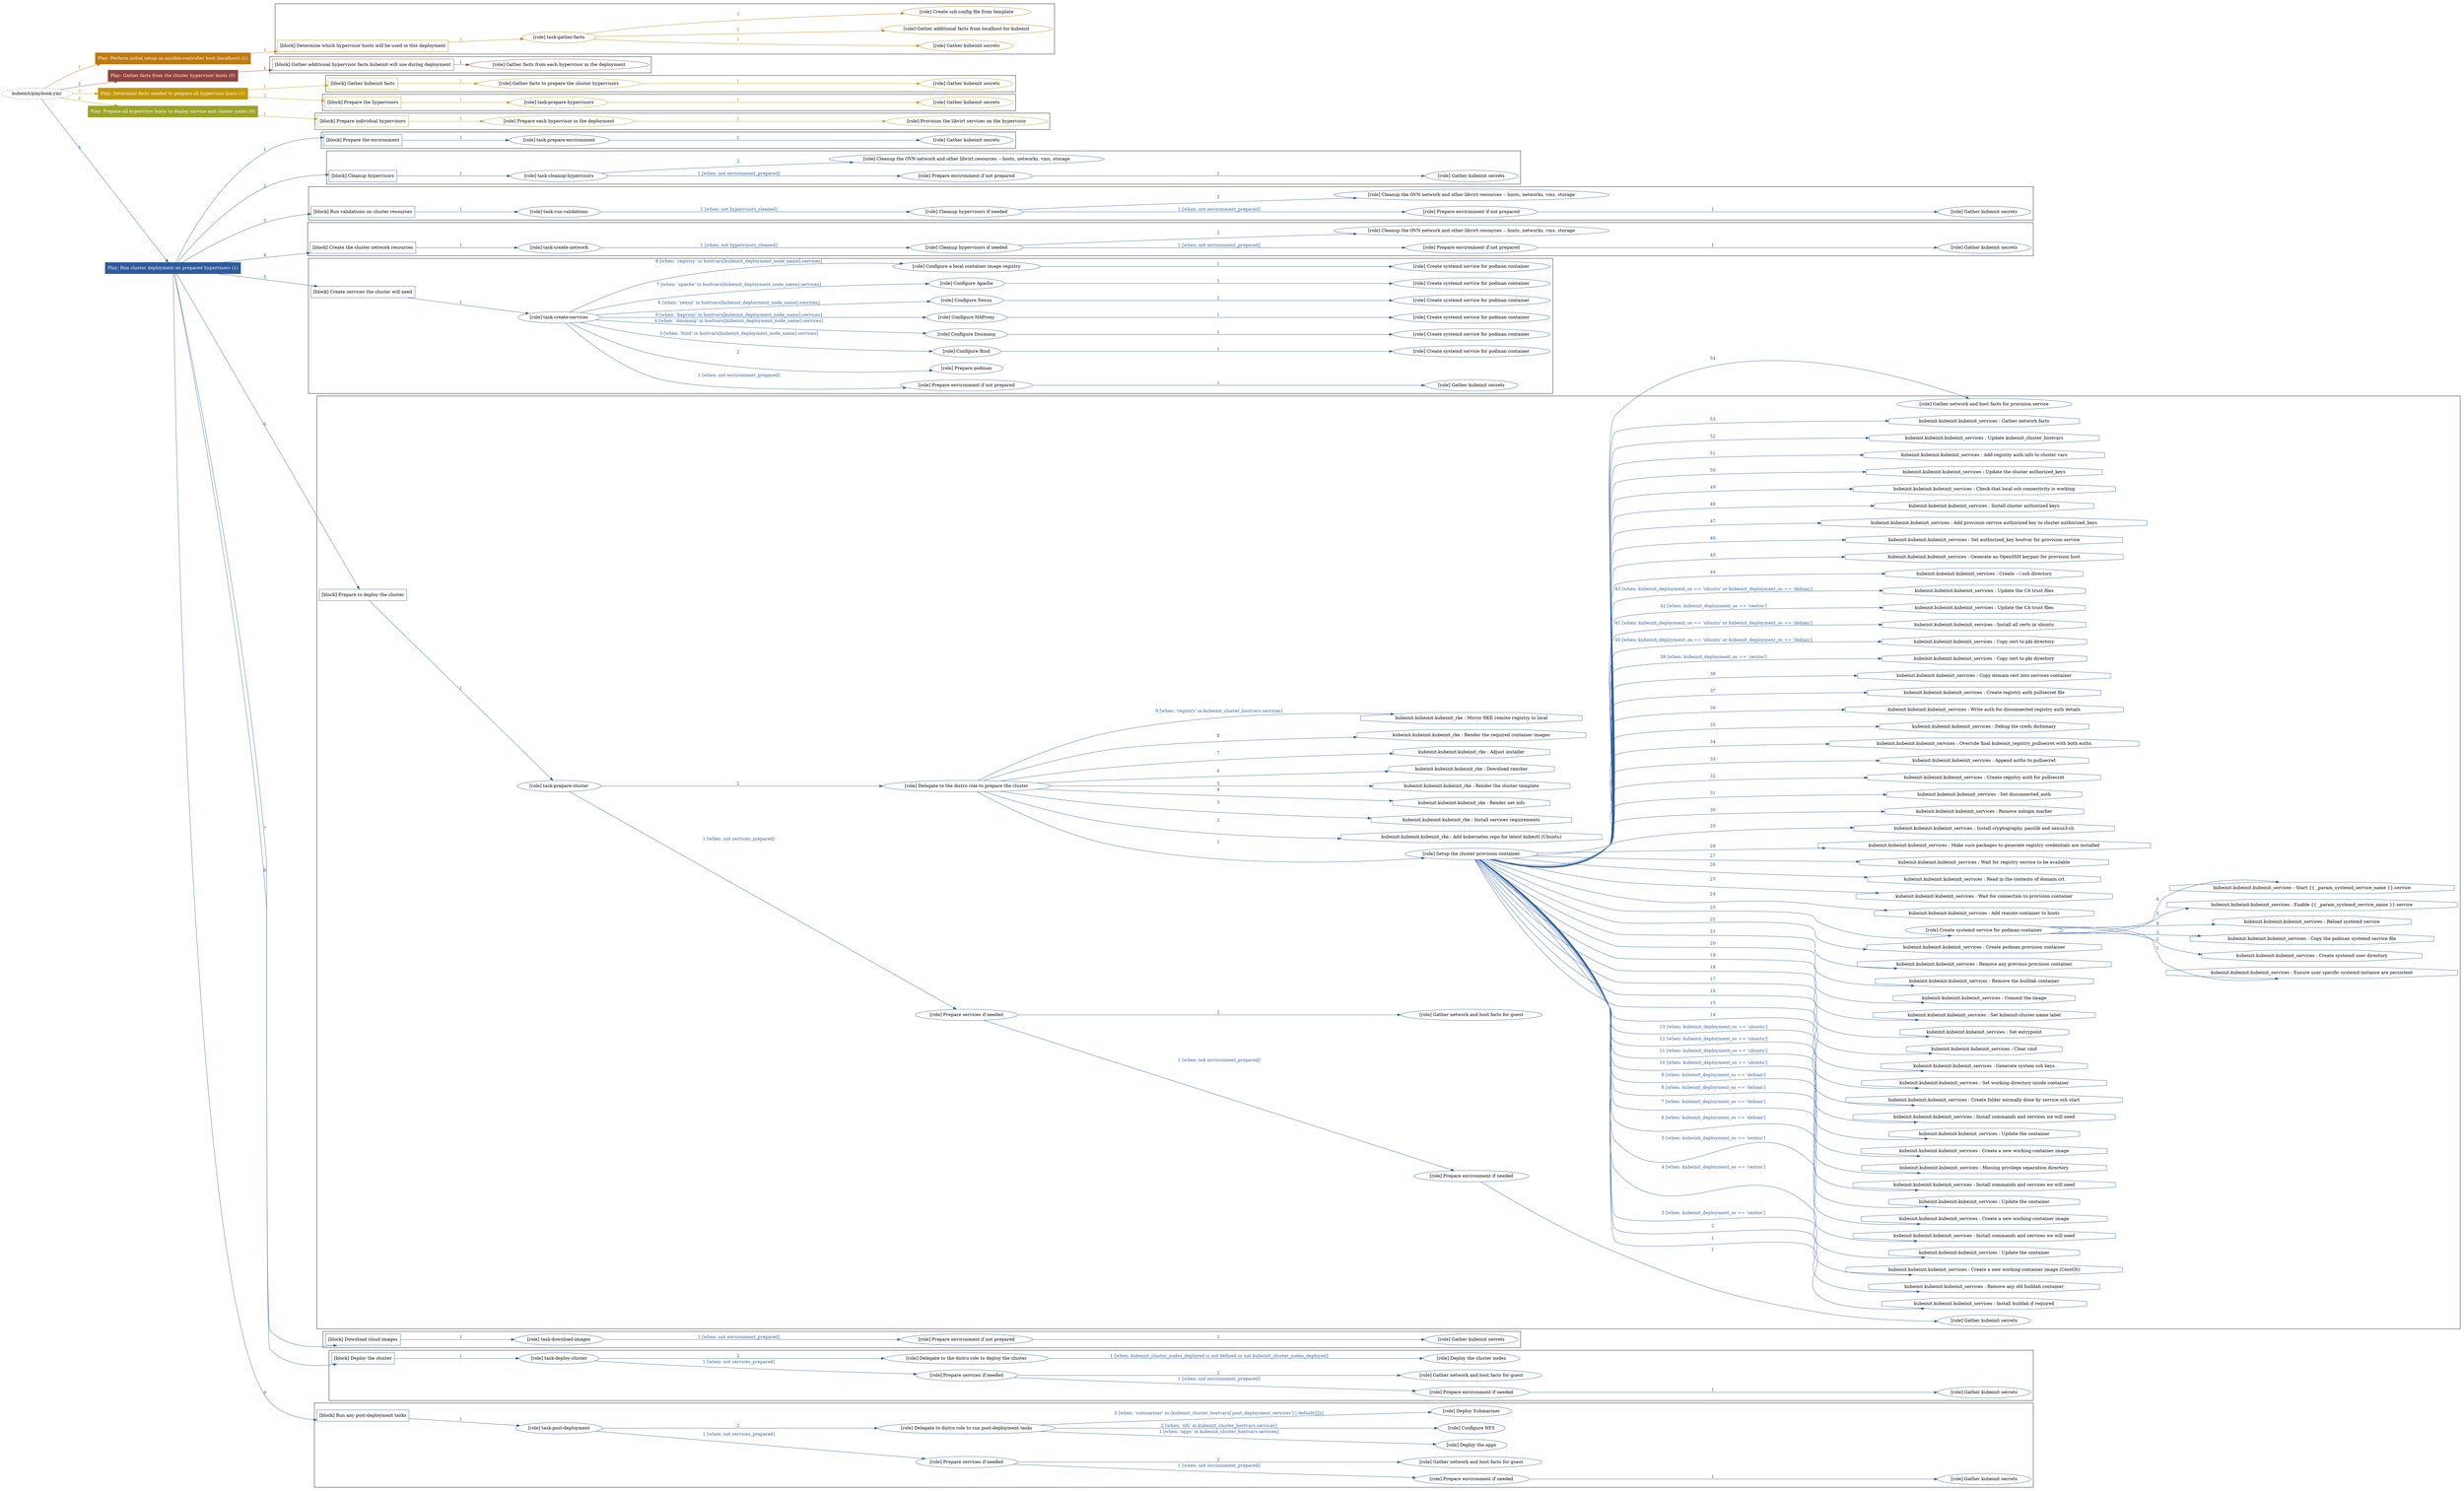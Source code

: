digraph {
	graph [concentrate=true ordering=in rankdir=LR ratio=fill]
	edge [esep=5 sep=10]
	"kubeinit/playbook.yml" [URL="/home/runner/work/kubeinit/kubeinit/kubeinit/playbook.yml" id=playbook_622cb0d5 style=dotted]
	"kubeinit/playbook.yml" -> play_f7715bec [label="1 " color="#c0790c" fontcolor="#c0790c" id=edge_ac9a8e1e labeltooltip="1 " tooltip="1 "]
	subgraph "Play: Perform initial setup on ansible-controller host (localhost) (1)" {
		play_f7715bec [label="Play: Perform initial setup on ansible-controller host (localhost) (1)" URL="/home/runner/work/kubeinit/kubeinit/kubeinit/playbook.yml" color="#c0790c" fontcolor="#ffffff" id=play_f7715bec shape=box style=filled tooltip=localhost]
		play_f7715bec -> block_6cb4f978 [label=1 color="#c0790c" fontcolor="#c0790c" id=edge_741c8e7c labeltooltip=1 tooltip=1]
		subgraph cluster_block_6cb4f978 {
			block_6cb4f978 [label="[block] Determine which hypervisor hosts will be used in this deployment" URL="/home/runner/work/kubeinit/kubeinit/kubeinit/playbook.yml" color="#c0790c" id=block_6cb4f978 labeltooltip="Determine which hypervisor hosts will be used in this deployment" shape=box tooltip="Determine which hypervisor hosts will be used in this deployment"]
			block_6cb4f978 -> role_87356d20 [label="1 " color="#c0790c" fontcolor="#c0790c" id=edge_b821cacc labeltooltip="1 " tooltip="1 "]
			subgraph "task-gather-facts" {
				role_87356d20 [label="[role] task-gather-facts" URL="/home/runner/work/kubeinit/kubeinit/kubeinit/playbook.yml" color="#c0790c" id=role_87356d20 tooltip="task-gather-facts"]
				role_87356d20 -> role_e1e110a9 [label="1 " color="#c0790c" fontcolor="#c0790c" id=edge_d2307513 labeltooltip="1 " tooltip="1 "]
				subgraph "Gather kubeinit secrets" {
					role_e1e110a9 [label="[role] Gather kubeinit secrets" URL="/home/runner/.ansible/collections/ansible_collections/kubeinit/kubeinit/roles/kubeinit_prepare/tasks/build_hypervisors_group.yml" color="#c0790c" id=role_e1e110a9 tooltip="Gather kubeinit secrets"]
				}
				role_87356d20 -> role_588199aa [label="2 " color="#c0790c" fontcolor="#c0790c" id=edge_cbecf6f9 labeltooltip="2 " tooltip="2 "]
				subgraph "Gather additional facts from localhost for kubeinit" {
					role_588199aa [label="[role] Gather additional facts from localhost for kubeinit" URL="/home/runner/.ansible/collections/ansible_collections/kubeinit/kubeinit/roles/kubeinit_prepare/tasks/build_hypervisors_group.yml" color="#c0790c" id=role_588199aa tooltip="Gather additional facts from localhost for kubeinit"]
				}
				role_87356d20 -> role_8bf75a21 [label="3 " color="#c0790c" fontcolor="#c0790c" id=edge_34df4192 labeltooltip="3 " tooltip="3 "]
				subgraph "Create ssh config file from template" {
					role_8bf75a21 [label="[role] Create ssh config file from template" URL="/home/runner/.ansible/collections/ansible_collections/kubeinit/kubeinit/roles/kubeinit_prepare/tasks/build_hypervisors_group.yml" color="#c0790c" id=role_8bf75a21 tooltip="Create ssh config file from template"]
				}
			}
		}
	}
	"kubeinit/playbook.yml" -> play_8878fd1f [label="2 " color="#90433c" fontcolor="#90433c" id=edge_f3dc011b labeltooltip="2 " tooltip="2 "]
	subgraph "Play: Gather facts from the cluster hypervisor hosts (0)" {
		play_8878fd1f [label="Play: Gather facts from the cluster hypervisor hosts (0)" URL="/home/runner/work/kubeinit/kubeinit/kubeinit/playbook.yml" color="#90433c" fontcolor="#ffffff" id=play_8878fd1f shape=box style=filled tooltip="Play: Gather facts from the cluster hypervisor hosts (0)"]
		play_8878fd1f -> block_a8b60ee0 [label=1 color="#90433c" fontcolor="#90433c" id=edge_a5d2fbff labeltooltip=1 tooltip=1]
		subgraph cluster_block_a8b60ee0 {
			block_a8b60ee0 [label="[block] Gather additional hypervisor facts kubeinit will use during deployment" URL="/home/runner/work/kubeinit/kubeinit/kubeinit/playbook.yml" color="#90433c" id=block_a8b60ee0 labeltooltip="Gather additional hypervisor facts kubeinit will use during deployment" shape=box tooltip="Gather additional hypervisor facts kubeinit will use during deployment"]
			block_a8b60ee0 -> role_64952acb [label="1 " color="#90433c" fontcolor="#90433c" id=edge_237118bd labeltooltip="1 " tooltip="1 "]
			subgraph "Gather facts from each hypervisor in the deployment" {
				role_64952acb [label="[role] Gather facts from each hypervisor in the deployment" URL="/home/runner/work/kubeinit/kubeinit/kubeinit/playbook.yml" color="#90433c" id=role_64952acb tooltip="Gather facts from each hypervisor in the deployment"]
			}
		}
	}
	"kubeinit/playbook.yml" -> play_1943f0e3 [label="3 " color="#c39709" fontcolor="#c39709" id=edge_b2c7f340 labeltooltip="3 " tooltip="3 "]
	subgraph "Play: Determine facts needed to prepare all hypervisor hosts (1)" {
		play_1943f0e3 [label="Play: Determine facts needed to prepare all hypervisor hosts (1)" URL="/home/runner/work/kubeinit/kubeinit/kubeinit/playbook.yml" color="#c39709" fontcolor="#ffffff" id=play_1943f0e3 shape=box style=filled tooltip=localhost]
		play_1943f0e3 -> block_4471d272 [label=1 color="#c39709" fontcolor="#c39709" id=edge_7c003be4 labeltooltip=1 tooltip=1]
		subgraph cluster_block_4471d272 {
			block_4471d272 [label="[block] Gather kubeinit facts" URL="/home/runner/work/kubeinit/kubeinit/kubeinit/playbook.yml" color="#c39709" id=block_4471d272 labeltooltip="Gather kubeinit facts" shape=box tooltip="Gather kubeinit facts"]
			block_4471d272 -> role_3512a854 [label="1 " color="#c39709" fontcolor="#c39709" id=edge_3307ec9c labeltooltip="1 " tooltip="1 "]
			subgraph "Gather facts to prepare the cluster hypervisors" {
				role_3512a854 [label="[role] Gather facts to prepare the cluster hypervisors" URL="/home/runner/work/kubeinit/kubeinit/kubeinit/playbook.yml" color="#c39709" id=role_3512a854 tooltip="Gather facts to prepare the cluster hypervisors"]
				role_3512a854 -> role_93c14b02 [label="1 " color="#c39709" fontcolor="#c39709" id=edge_34dd98fa labeltooltip="1 " tooltip="1 "]
				subgraph "Gather kubeinit secrets" {
					role_93c14b02 [label="[role] Gather kubeinit secrets" URL="/home/runner/.ansible/collections/ansible_collections/kubeinit/kubeinit/roles/kubeinit_prepare/tasks/gather_kubeinit_facts.yml" color="#c39709" id=role_93c14b02 tooltip="Gather kubeinit secrets"]
				}
			}
		}
		play_1943f0e3 -> block_a4d9f4d0 [label=2 color="#c39709" fontcolor="#c39709" id=edge_94a59eea labeltooltip=2 tooltip=2]
		subgraph cluster_block_a4d9f4d0 {
			block_a4d9f4d0 [label="[block] Prepare the hypervisors" URL="/home/runner/work/kubeinit/kubeinit/kubeinit/playbook.yml" color="#c39709" id=block_a4d9f4d0 labeltooltip="Prepare the hypervisors" shape=box tooltip="Prepare the hypervisors"]
			block_a4d9f4d0 -> role_220b5578 [label="1 " color="#c39709" fontcolor="#c39709" id=edge_cdc74686 labeltooltip="1 " tooltip="1 "]
			subgraph "task-prepare-hypervisors" {
				role_220b5578 [label="[role] task-prepare-hypervisors" URL="/home/runner/work/kubeinit/kubeinit/kubeinit/playbook.yml" color="#c39709" id=role_220b5578 tooltip="task-prepare-hypervisors"]
				role_220b5578 -> role_35ae6ba7 [label="1 " color="#c39709" fontcolor="#c39709" id=edge_3cb59241 labeltooltip="1 " tooltip="1 "]
				subgraph "Gather kubeinit secrets" {
					role_35ae6ba7 [label="[role] Gather kubeinit secrets" URL="/home/runner/.ansible/collections/ansible_collections/kubeinit/kubeinit/roles/kubeinit_prepare/tasks/gather_kubeinit_facts.yml" color="#c39709" id=role_35ae6ba7 tooltip="Gather kubeinit secrets"]
				}
			}
		}
	}
	"kubeinit/playbook.yml" -> play_c780a708 [label="4 " color="#9ca428" fontcolor="#9ca428" id=edge_5a848ccd labeltooltip="4 " tooltip="4 "]
	subgraph "Play: Prepare all hypervisor hosts to deploy service and cluster nodes (0)" {
		play_c780a708 [label="Play: Prepare all hypervisor hosts to deploy service and cluster nodes (0)" URL="/home/runner/work/kubeinit/kubeinit/kubeinit/playbook.yml" color="#9ca428" fontcolor="#ffffff" id=play_c780a708 shape=box style=filled tooltip="Play: Prepare all hypervisor hosts to deploy service and cluster nodes (0)"]
		play_c780a708 -> block_7606c4f6 [label=1 color="#9ca428" fontcolor="#9ca428" id=edge_d073f921 labeltooltip=1 tooltip=1]
		subgraph cluster_block_7606c4f6 {
			block_7606c4f6 [label="[block] Prepare individual hypervisors" URL="/home/runner/work/kubeinit/kubeinit/kubeinit/playbook.yml" color="#9ca428" id=block_7606c4f6 labeltooltip="Prepare individual hypervisors" shape=box tooltip="Prepare individual hypervisors"]
			block_7606c4f6 -> role_93cf0edb [label="1 " color="#9ca428" fontcolor="#9ca428" id=edge_dd38aff7 labeltooltip="1 " tooltip="1 "]
			subgraph "Prepare each hypervisor in the deployment" {
				role_93cf0edb [label="[role] Prepare each hypervisor in the deployment" URL="/home/runner/work/kubeinit/kubeinit/kubeinit/playbook.yml" color="#9ca428" id=role_93cf0edb tooltip="Prepare each hypervisor in the deployment"]
				role_93cf0edb -> role_46b5ef59 [label="1 " color="#9ca428" fontcolor="#9ca428" id=edge_667f9677 labeltooltip="1 " tooltip="1 "]
				subgraph "Provision the libvirt services on the hypervisor" {
					role_46b5ef59 [label="[role] Provision the libvirt services on the hypervisor" URL="/home/runner/.ansible/collections/ansible_collections/kubeinit/kubeinit/roles/kubeinit_prepare/tasks/prepare_hypervisor.yml" color="#9ca428" id=role_46b5ef59 tooltip="Provision the libvirt services on the hypervisor"]
				}
			}
		}
	}
	"kubeinit/playbook.yml" -> play_493db361 [label="5 " color="#2f5b9d" fontcolor="#2f5b9d" id=edge_76276d2b labeltooltip="5 " tooltip="5 "]
	subgraph "Play: Run cluster deployment on prepared hypervisors (1)" {
		play_493db361 [label="Play: Run cluster deployment on prepared hypervisors (1)" URL="/home/runner/work/kubeinit/kubeinit/kubeinit/playbook.yml" color="#2f5b9d" fontcolor="#ffffff" id=play_493db361 shape=box style=filled tooltip=localhost]
		play_493db361 -> block_c9e25c4c [label=1 color="#2f5b9d" fontcolor="#2f5b9d" id=edge_74c8b065 labeltooltip=1 tooltip=1]
		subgraph cluster_block_c9e25c4c {
			block_c9e25c4c [label="[block] Prepare the environment" URL="/home/runner/work/kubeinit/kubeinit/kubeinit/playbook.yml" color="#2f5b9d" id=block_c9e25c4c labeltooltip="Prepare the environment" shape=box tooltip="Prepare the environment"]
			block_c9e25c4c -> role_b1e05b41 [label="1 " color="#2f5b9d" fontcolor="#2f5b9d" id=edge_b15111d1 labeltooltip="1 " tooltip="1 "]
			subgraph "task-prepare-environment" {
				role_b1e05b41 [label="[role] task-prepare-environment" URL="/home/runner/work/kubeinit/kubeinit/kubeinit/playbook.yml" color="#2f5b9d" id=role_b1e05b41 tooltip="task-prepare-environment"]
				role_b1e05b41 -> role_348d2862 [label="1 " color="#2f5b9d" fontcolor="#2f5b9d" id=edge_61544931 labeltooltip="1 " tooltip="1 "]
				subgraph "Gather kubeinit secrets" {
					role_348d2862 [label="[role] Gather kubeinit secrets" URL="/home/runner/.ansible/collections/ansible_collections/kubeinit/kubeinit/roles/kubeinit_prepare/tasks/gather_kubeinit_facts.yml" color="#2f5b9d" id=role_348d2862 tooltip="Gather kubeinit secrets"]
				}
			}
		}
		play_493db361 -> block_17500c79 [label=2 color="#2f5b9d" fontcolor="#2f5b9d" id=edge_6dd5a890 labeltooltip=2 tooltip=2]
		subgraph cluster_block_17500c79 {
			block_17500c79 [label="[block] Cleanup hypervisors" URL="/home/runner/work/kubeinit/kubeinit/kubeinit/playbook.yml" color="#2f5b9d" id=block_17500c79 labeltooltip="Cleanup hypervisors" shape=box tooltip="Cleanup hypervisors"]
			block_17500c79 -> role_6ca51fee [label="1 " color="#2f5b9d" fontcolor="#2f5b9d" id=edge_be3a8bef labeltooltip="1 " tooltip="1 "]
			subgraph "task-cleanup-hypervisors" {
				role_6ca51fee [label="[role] task-cleanup-hypervisors" URL="/home/runner/work/kubeinit/kubeinit/kubeinit/playbook.yml" color="#2f5b9d" id=role_6ca51fee tooltip="task-cleanup-hypervisors"]
				role_6ca51fee -> role_dda647a2 [label="1 [when: not environment_prepared]" color="#2f5b9d" fontcolor="#2f5b9d" id=edge_fce90980 labeltooltip="1 [when: not environment_prepared]" tooltip="1 [when: not environment_prepared]"]
				subgraph "Prepare environment if not prepared" {
					role_dda647a2 [label="[role] Prepare environment if not prepared" URL="/home/runner/.ansible/collections/ansible_collections/kubeinit/kubeinit/roles/kubeinit_prepare/tasks/cleanup_hypervisors.yml" color="#2f5b9d" id=role_dda647a2 tooltip="Prepare environment if not prepared"]
					role_dda647a2 -> role_9e02a892 [label="1 " color="#2f5b9d" fontcolor="#2f5b9d" id=edge_fbc32d74 labeltooltip="1 " tooltip="1 "]
					subgraph "Gather kubeinit secrets" {
						role_9e02a892 [label="[role] Gather kubeinit secrets" URL="/home/runner/.ansible/collections/ansible_collections/kubeinit/kubeinit/roles/kubeinit_prepare/tasks/gather_kubeinit_facts.yml" color="#2f5b9d" id=role_9e02a892 tooltip="Gather kubeinit secrets"]
					}
				}
				role_6ca51fee -> role_f87e300e [label="2 " color="#2f5b9d" fontcolor="#2f5b9d" id=edge_43a27e5b labeltooltip="2 " tooltip="2 "]
				subgraph "Cleanup the OVN network and other libvirt resources -- hosts, networks, vms, storage" {
					role_f87e300e [label="[role] Cleanup the OVN network and other libvirt resources -- hosts, networks, vms, storage" URL="/home/runner/.ansible/collections/ansible_collections/kubeinit/kubeinit/roles/kubeinit_prepare/tasks/cleanup_hypervisors.yml" color="#2f5b9d" id=role_f87e300e tooltip="Cleanup the OVN network and other libvirt resources -- hosts, networks, vms, storage"]
				}
			}
		}
		play_493db361 -> block_d478bcf7 [label=3 color="#2f5b9d" fontcolor="#2f5b9d" id=edge_21e08115 labeltooltip=3 tooltip=3]
		subgraph cluster_block_d478bcf7 {
			block_d478bcf7 [label="[block] Run validations on cluster resources" URL="/home/runner/work/kubeinit/kubeinit/kubeinit/playbook.yml" color="#2f5b9d" id=block_d478bcf7 labeltooltip="Run validations on cluster resources" shape=box tooltip="Run validations on cluster resources"]
			block_d478bcf7 -> role_b52fe1d2 [label="1 " color="#2f5b9d" fontcolor="#2f5b9d" id=edge_7c67d0ec labeltooltip="1 " tooltip="1 "]
			subgraph "task-run-validations" {
				role_b52fe1d2 [label="[role] task-run-validations" URL="/home/runner/work/kubeinit/kubeinit/kubeinit/playbook.yml" color="#2f5b9d" id=role_b52fe1d2 tooltip="task-run-validations"]
				role_b52fe1d2 -> role_5dc26e04 [label="1 [when: not hypervisors_cleaned]" color="#2f5b9d" fontcolor="#2f5b9d" id=edge_166687ad labeltooltip="1 [when: not hypervisors_cleaned]" tooltip="1 [when: not hypervisors_cleaned]"]
				subgraph "Cleanup hypervisors if needed" {
					role_5dc26e04 [label="[role] Cleanup hypervisors if needed" URL="/home/runner/.ansible/collections/ansible_collections/kubeinit/kubeinit/roles/kubeinit_validations/tasks/main.yml" color="#2f5b9d" id=role_5dc26e04 tooltip="Cleanup hypervisors if needed"]
					role_5dc26e04 -> role_8f9012c1 [label="1 [when: not environment_prepared]" color="#2f5b9d" fontcolor="#2f5b9d" id=edge_42e14459 labeltooltip="1 [when: not environment_prepared]" tooltip="1 [when: not environment_prepared]"]
					subgraph "Prepare environment if not prepared" {
						role_8f9012c1 [label="[role] Prepare environment if not prepared" URL="/home/runner/.ansible/collections/ansible_collections/kubeinit/kubeinit/roles/kubeinit_prepare/tasks/cleanup_hypervisors.yml" color="#2f5b9d" id=role_8f9012c1 tooltip="Prepare environment if not prepared"]
						role_8f9012c1 -> role_df7e8654 [label="1 " color="#2f5b9d" fontcolor="#2f5b9d" id=edge_ba15d082 labeltooltip="1 " tooltip="1 "]
						subgraph "Gather kubeinit secrets" {
							role_df7e8654 [label="[role] Gather kubeinit secrets" URL="/home/runner/.ansible/collections/ansible_collections/kubeinit/kubeinit/roles/kubeinit_prepare/tasks/gather_kubeinit_facts.yml" color="#2f5b9d" id=role_df7e8654 tooltip="Gather kubeinit secrets"]
						}
					}
					role_5dc26e04 -> role_0b5e7e84 [label="2 " color="#2f5b9d" fontcolor="#2f5b9d" id=edge_a68fe856 labeltooltip="2 " tooltip="2 "]
					subgraph "Cleanup the OVN network and other libvirt resources -- hosts, networks, vms, storage" {
						role_0b5e7e84 [label="[role] Cleanup the OVN network and other libvirt resources -- hosts, networks, vms, storage" URL="/home/runner/.ansible/collections/ansible_collections/kubeinit/kubeinit/roles/kubeinit_prepare/tasks/cleanup_hypervisors.yml" color="#2f5b9d" id=role_0b5e7e84 tooltip="Cleanup the OVN network and other libvirt resources -- hosts, networks, vms, storage"]
					}
				}
			}
		}
		play_493db361 -> block_176ebd85 [label=4 color="#2f5b9d" fontcolor="#2f5b9d" id=edge_c1f7a36d labeltooltip=4 tooltip=4]
		subgraph cluster_block_176ebd85 {
			block_176ebd85 [label="[block] Create the cluster network resources" URL="/home/runner/work/kubeinit/kubeinit/kubeinit/playbook.yml" color="#2f5b9d" id=block_176ebd85 labeltooltip="Create the cluster network resources" shape=box tooltip="Create the cluster network resources"]
			block_176ebd85 -> role_6ff62a87 [label="1 " color="#2f5b9d" fontcolor="#2f5b9d" id=edge_41d44c33 labeltooltip="1 " tooltip="1 "]
			subgraph "task-create-network" {
				role_6ff62a87 [label="[role] task-create-network" URL="/home/runner/work/kubeinit/kubeinit/kubeinit/playbook.yml" color="#2f5b9d" id=role_6ff62a87 tooltip="task-create-network"]
				role_6ff62a87 -> role_4de632ea [label="1 [when: not hypervisors_cleaned]" color="#2f5b9d" fontcolor="#2f5b9d" id=edge_2a9d999c labeltooltip="1 [when: not hypervisors_cleaned]" tooltip="1 [when: not hypervisors_cleaned]"]
				subgraph "Cleanup hypervisors if needed" {
					role_4de632ea [label="[role] Cleanup hypervisors if needed" URL="/home/runner/.ansible/collections/ansible_collections/kubeinit/kubeinit/roles/kubeinit_libvirt/tasks/create_network.yml" color="#2f5b9d" id=role_4de632ea tooltip="Cleanup hypervisors if needed"]
					role_4de632ea -> role_d249c11e [label="1 [when: not environment_prepared]" color="#2f5b9d" fontcolor="#2f5b9d" id=edge_c8049efb labeltooltip="1 [when: not environment_prepared]" tooltip="1 [when: not environment_prepared]"]
					subgraph "Prepare environment if not prepared" {
						role_d249c11e [label="[role] Prepare environment if not prepared" URL="/home/runner/.ansible/collections/ansible_collections/kubeinit/kubeinit/roles/kubeinit_prepare/tasks/cleanup_hypervisors.yml" color="#2f5b9d" id=role_d249c11e tooltip="Prepare environment if not prepared"]
						role_d249c11e -> role_285c64c7 [label="1 " color="#2f5b9d" fontcolor="#2f5b9d" id=edge_7397a709 labeltooltip="1 " tooltip="1 "]
						subgraph "Gather kubeinit secrets" {
							role_285c64c7 [label="[role] Gather kubeinit secrets" URL="/home/runner/.ansible/collections/ansible_collections/kubeinit/kubeinit/roles/kubeinit_prepare/tasks/gather_kubeinit_facts.yml" color="#2f5b9d" id=role_285c64c7 tooltip="Gather kubeinit secrets"]
						}
					}
					role_4de632ea -> role_b66c90f8 [label="2 " color="#2f5b9d" fontcolor="#2f5b9d" id=edge_689eedf7 labeltooltip="2 " tooltip="2 "]
					subgraph "Cleanup the OVN network and other libvirt resources -- hosts, networks, vms, storage" {
						role_b66c90f8 [label="[role] Cleanup the OVN network and other libvirt resources -- hosts, networks, vms, storage" URL="/home/runner/.ansible/collections/ansible_collections/kubeinit/kubeinit/roles/kubeinit_prepare/tasks/cleanup_hypervisors.yml" color="#2f5b9d" id=role_b66c90f8 tooltip="Cleanup the OVN network and other libvirt resources -- hosts, networks, vms, storage"]
					}
				}
			}
		}
		play_493db361 -> block_f762698c [label=5 color="#2f5b9d" fontcolor="#2f5b9d" id=edge_76f26353 labeltooltip=5 tooltip=5]
		subgraph cluster_block_f762698c {
			block_f762698c [label="[block] Create services the cluster will need" URL="/home/runner/work/kubeinit/kubeinit/kubeinit/playbook.yml" color="#2f5b9d" id=block_f762698c labeltooltip="Create services the cluster will need" shape=box tooltip="Create services the cluster will need"]
			block_f762698c -> role_0b9d5e23 [label="1 " color="#2f5b9d" fontcolor="#2f5b9d" id=edge_3134f289 labeltooltip="1 " tooltip="1 "]
			subgraph "task-create-services" {
				role_0b9d5e23 [label="[role] task-create-services" URL="/home/runner/work/kubeinit/kubeinit/kubeinit/playbook.yml" color="#2f5b9d" id=role_0b9d5e23 tooltip="task-create-services"]
				role_0b9d5e23 -> role_e1abe7b4 [label="1 [when: not environment_prepared]" color="#2f5b9d" fontcolor="#2f5b9d" id=edge_3d4d21d5 labeltooltip="1 [when: not environment_prepared]" tooltip="1 [when: not environment_prepared]"]
				subgraph "Prepare environment if not prepared" {
					role_e1abe7b4 [label="[role] Prepare environment if not prepared" URL="/home/runner/.ansible/collections/ansible_collections/kubeinit/kubeinit/roles/kubeinit_services/tasks/main.yml" color="#2f5b9d" id=role_e1abe7b4 tooltip="Prepare environment if not prepared"]
					role_e1abe7b4 -> role_552a42d0 [label="1 " color="#2f5b9d" fontcolor="#2f5b9d" id=edge_29295dd0 labeltooltip="1 " tooltip="1 "]
					subgraph "Gather kubeinit secrets" {
						role_552a42d0 [label="[role] Gather kubeinit secrets" URL="/home/runner/.ansible/collections/ansible_collections/kubeinit/kubeinit/roles/kubeinit_prepare/tasks/gather_kubeinit_facts.yml" color="#2f5b9d" id=role_552a42d0 tooltip="Gather kubeinit secrets"]
					}
				}
				role_0b9d5e23 -> role_28d721ee [label="2 " color="#2f5b9d" fontcolor="#2f5b9d" id=edge_892c2954 labeltooltip="2 " tooltip="2 "]
				subgraph "Prepare podman" {
					role_28d721ee [label="[role] Prepare podman" URL="/home/runner/.ansible/collections/ansible_collections/kubeinit/kubeinit/roles/kubeinit_services/tasks/00_create_service_pod.yml" color="#2f5b9d" id=role_28d721ee tooltip="Prepare podman"]
				}
				role_0b9d5e23 -> role_edae7e38 [label="3 [when: 'bind' in hostvars[kubeinit_deployment_node_name].services]" color="#2f5b9d" fontcolor="#2f5b9d" id=edge_4086b353 labeltooltip="3 [when: 'bind' in hostvars[kubeinit_deployment_node_name].services]" tooltip="3 [when: 'bind' in hostvars[kubeinit_deployment_node_name].services]"]
				subgraph "Configure Bind" {
					role_edae7e38 [label="[role] Configure Bind" URL="/home/runner/.ansible/collections/ansible_collections/kubeinit/kubeinit/roles/kubeinit_services/tasks/start_services_containers.yml" color="#2f5b9d" id=role_edae7e38 tooltip="Configure Bind"]
					role_edae7e38 -> role_9cd6f571 [label="1 " color="#2f5b9d" fontcolor="#2f5b9d" id=edge_2dd99be7 labeltooltip="1 " tooltip="1 "]
					subgraph "Create systemd service for podman container" {
						role_9cd6f571 [label="[role] Create systemd service for podman container" URL="/home/runner/.ansible/collections/ansible_collections/kubeinit/kubeinit/roles/kubeinit_bind/tasks/main.yml" color="#2f5b9d" id=role_9cd6f571 tooltip="Create systemd service for podman container"]
					}
				}
				role_0b9d5e23 -> role_87a7ba2e [label="4 [when: 'dnsmasq' in hostvars[kubeinit_deployment_node_name].services]" color="#2f5b9d" fontcolor="#2f5b9d" id=edge_be25f302 labeltooltip="4 [when: 'dnsmasq' in hostvars[kubeinit_deployment_node_name].services]" tooltip="4 [when: 'dnsmasq' in hostvars[kubeinit_deployment_node_name].services]"]
				subgraph "Configure Dnsmasq" {
					role_87a7ba2e [label="[role] Configure Dnsmasq" URL="/home/runner/.ansible/collections/ansible_collections/kubeinit/kubeinit/roles/kubeinit_services/tasks/start_services_containers.yml" color="#2f5b9d" id=role_87a7ba2e tooltip="Configure Dnsmasq"]
					role_87a7ba2e -> role_58fc63ce [label="1 " color="#2f5b9d" fontcolor="#2f5b9d" id=edge_1d8fe233 labeltooltip="1 " tooltip="1 "]
					subgraph "Create systemd service for podman container" {
						role_58fc63ce [label="[role] Create systemd service for podman container" URL="/home/runner/.ansible/collections/ansible_collections/kubeinit/kubeinit/roles/kubeinit_dnsmasq/tasks/main.yml" color="#2f5b9d" id=role_58fc63ce tooltip="Create systemd service for podman container"]
					}
				}
				role_0b9d5e23 -> role_a701af4d [label="5 [when: 'haproxy' in hostvars[kubeinit_deployment_node_name].services]" color="#2f5b9d" fontcolor="#2f5b9d" id=edge_5fb67ae3 labeltooltip="5 [when: 'haproxy' in hostvars[kubeinit_deployment_node_name].services]" tooltip="5 [when: 'haproxy' in hostvars[kubeinit_deployment_node_name].services]"]
				subgraph "Configure HAProxy" {
					role_a701af4d [label="[role] Configure HAProxy" URL="/home/runner/.ansible/collections/ansible_collections/kubeinit/kubeinit/roles/kubeinit_services/tasks/start_services_containers.yml" color="#2f5b9d" id=role_a701af4d tooltip="Configure HAProxy"]
					role_a701af4d -> role_81ddcd00 [label="1 " color="#2f5b9d" fontcolor="#2f5b9d" id=edge_f978416a labeltooltip="1 " tooltip="1 "]
					subgraph "Create systemd service for podman container" {
						role_81ddcd00 [label="[role] Create systemd service for podman container" URL="/home/runner/.ansible/collections/ansible_collections/kubeinit/kubeinit/roles/kubeinit_haproxy/tasks/main.yml" color="#2f5b9d" id=role_81ddcd00 tooltip="Create systemd service for podman container"]
					}
				}
				role_0b9d5e23 -> role_657610c5 [label="6 [when: 'nexus' in hostvars[kubeinit_deployment_node_name].services]" color="#2f5b9d" fontcolor="#2f5b9d" id=edge_a6d0a301 labeltooltip="6 [when: 'nexus' in hostvars[kubeinit_deployment_node_name].services]" tooltip="6 [when: 'nexus' in hostvars[kubeinit_deployment_node_name].services]"]
				subgraph "Configure Nexus" {
					role_657610c5 [label="[role] Configure Nexus" URL="/home/runner/.ansible/collections/ansible_collections/kubeinit/kubeinit/roles/kubeinit_services/tasks/start_services_containers.yml" color="#2f5b9d" id=role_657610c5 tooltip="Configure Nexus"]
					role_657610c5 -> role_3fcfff43 [label="1 " color="#2f5b9d" fontcolor="#2f5b9d" id=edge_0aecaa67 labeltooltip="1 " tooltip="1 "]
					subgraph "Create systemd service for podman container" {
						role_3fcfff43 [label="[role] Create systemd service for podman container" URL="/home/runner/.ansible/collections/ansible_collections/kubeinit/kubeinit/roles/kubeinit_nexus/tasks/main.yml" color="#2f5b9d" id=role_3fcfff43 tooltip="Create systemd service for podman container"]
					}
				}
				role_0b9d5e23 -> role_c063cf2a [label="7 [when: 'apache' in hostvars[kubeinit_deployment_node_name].services]" color="#2f5b9d" fontcolor="#2f5b9d" id=edge_b12b999f labeltooltip="7 [when: 'apache' in hostvars[kubeinit_deployment_node_name].services]" tooltip="7 [when: 'apache' in hostvars[kubeinit_deployment_node_name].services]"]
				subgraph "Configure Apache" {
					role_c063cf2a [label="[role] Configure Apache" URL="/home/runner/.ansible/collections/ansible_collections/kubeinit/kubeinit/roles/kubeinit_services/tasks/start_services_containers.yml" color="#2f5b9d" id=role_c063cf2a tooltip="Configure Apache"]
					role_c063cf2a -> role_a3be2aa2 [label="1 " color="#2f5b9d" fontcolor="#2f5b9d" id=edge_3ebecb28 labeltooltip="1 " tooltip="1 "]
					subgraph "Create systemd service for podman container" {
						role_a3be2aa2 [label="[role] Create systemd service for podman container" URL="/home/runner/.ansible/collections/ansible_collections/kubeinit/kubeinit/roles/kubeinit_apache/tasks/main.yml" color="#2f5b9d" id=role_a3be2aa2 tooltip="Create systemd service for podman container"]
					}
				}
				role_0b9d5e23 -> role_8227daf5 [label="8 [when: 'registry' in hostvars[kubeinit_deployment_node_name].services]" color="#2f5b9d" fontcolor="#2f5b9d" id=edge_9f89905c labeltooltip="8 [when: 'registry' in hostvars[kubeinit_deployment_node_name].services]" tooltip="8 [when: 'registry' in hostvars[kubeinit_deployment_node_name].services]"]
				subgraph "Configure a local container image registry" {
					role_8227daf5 [label="[role] Configure a local container image registry" URL="/home/runner/.ansible/collections/ansible_collections/kubeinit/kubeinit/roles/kubeinit_services/tasks/start_services_containers.yml" color="#2f5b9d" id=role_8227daf5 tooltip="Configure a local container image registry"]
					role_8227daf5 -> role_658ca643 [label="1 " color="#2f5b9d" fontcolor="#2f5b9d" id=edge_3c0904f9 labeltooltip="1 " tooltip="1 "]
					subgraph "Create systemd service for podman container" {
						role_658ca643 [label="[role] Create systemd service for podman container" URL="/home/runner/.ansible/collections/ansible_collections/kubeinit/kubeinit/roles/kubeinit_registry/tasks/main.yml" color="#2f5b9d" id=role_658ca643 tooltip="Create systemd service for podman container"]
					}
				}
			}
		}
		play_493db361 -> block_a7ff4ce9 [label=6 color="#2f5b9d" fontcolor="#2f5b9d" id=edge_e51fc9a9 labeltooltip=6 tooltip=6]
		subgraph cluster_block_a7ff4ce9 {
			block_a7ff4ce9 [label="[block] Prepare to deploy the cluster" URL="/home/runner/work/kubeinit/kubeinit/kubeinit/playbook.yml" color="#2f5b9d" id=block_a7ff4ce9 labeltooltip="Prepare to deploy the cluster" shape=box tooltip="Prepare to deploy the cluster"]
			block_a7ff4ce9 -> role_dcc84876 [label="1 " color="#2f5b9d" fontcolor="#2f5b9d" id=edge_6436a94a labeltooltip="1 " tooltip="1 "]
			subgraph "task-prepare-cluster" {
				role_dcc84876 [label="[role] task-prepare-cluster" URL="/home/runner/work/kubeinit/kubeinit/kubeinit/playbook.yml" color="#2f5b9d" id=role_dcc84876 tooltip="task-prepare-cluster"]
				role_dcc84876 -> role_008e3f0d [label="1 [when: not services_prepared]" color="#2f5b9d" fontcolor="#2f5b9d" id=edge_23bbc947 labeltooltip="1 [when: not services_prepared]" tooltip="1 [when: not services_prepared]"]
				subgraph "Prepare services if needed" {
					role_008e3f0d [label="[role] Prepare services if needed" URL="/home/runner/.ansible/collections/ansible_collections/kubeinit/kubeinit/roles/kubeinit_prepare/tasks/prepare_cluster.yml" color="#2f5b9d" id=role_008e3f0d tooltip="Prepare services if needed"]
					role_008e3f0d -> role_aef27ca3 [label="1 [when: not environment_prepared]" color="#2f5b9d" fontcolor="#2f5b9d" id=edge_eb947edd labeltooltip="1 [when: not environment_prepared]" tooltip="1 [when: not environment_prepared]"]
					subgraph "Prepare environment if needed" {
						role_aef27ca3 [label="[role] Prepare environment if needed" URL="/home/runner/.ansible/collections/ansible_collections/kubeinit/kubeinit/roles/kubeinit_services/tasks/prepare_services.yml" color="#2f5b9d" id=role_aef27ca3 tooltip="Prepare environment if needed"]
						role_aef27ca3 -> role_6a73e090 [label="1 " color="#2f5b9d" fontcolor="#2f5b9d" id=edge_28f50e86 labeltooltip="1 " tooltip="1 "]
						subgraph "Gather kubeinit secrets" {
							role_6a73e090 [label="[role] Gather kubeinit secrets" URL="/home/runner/.ansible/collections/ansible_collections/kubeinit/kubeinit/roles/kubeinit_prepare/tasks/gather_kubeinit_facts.yml" color="#2f5b9d" id=role_6a73e090 tooltip="Gather kubeinit secrets"]
						}
					}
					role_008e3f0d -> role_5e680e9f [label="2 " color="#2f5b9d" fontcolor="#2f5b9d" id=edge_46b177b2 labeltooltip="2 " tooltip="2 "]
					subgraph "Gather network and host facts for guest" {
						role_5e680e9f [label="[role] Gather network and host facts for guest" URL="/home/runner/.ansible/collections/ansible_collections/kubeinit/kubeinit/roles/kubeinit_services/tasks/prepare_services.yml" color="#2f5b9d" id=role_5e680e9f tooltip="Gather network and host facts for guest"]
					}
				}
				role_dcc84876 -> role_ee7ae6f1 [label="2 " color="#2f5b9d" fontcolor="#2f5b9d" id=edge_fe12bc11 labeltooltip="2 " tooltip="2 "]
				subgraph "Delegate to the distro role to prepare the cluster" {
					role_ee7ae6f1 [label="[role] Delegate to the distro role to prepare the cluster" URL="/home/runner/.ansible/collections/ansible_collections/kubeinit/kubeinit/roles/kubeinit_prepare/tasks/prepare_cluster.yml" color="#2f5b9d" id=role_ee7ae6f1 tooltip="Delegate to the distro role to prepare the cluster"]
					role_ee7ae6f1 -> role_c0e98497 [label="1 " color="#2f5b9d" fontcolor="#2f5b9d" id=edge_f64e4d79 labeltooltip="1 " tooltip="1 "]
					subgraph "Setup the cluster provision container" {
						role_c0e98497 [label="[role] Setup the cluster provision container" URL="/home/runner/.ansible/collections/ansible_collections/kubeinit/kubeinit/roles/kubeinit_rke/tasks/prepare_cluster.yml" color="#2f5b9d" id=role_c0e98497 tooltip="Setup the cluster provision container"]
						task_c11a28ae [label="kubeinit.kubeinit.kubeinit_services : Install buildah if required" URL="/home/runner/.ansible/collections/ansible_collections/kubeinit/kubeinit/roles/kubeinit_services/tasks/create_provision_container.yml" color="#2f5b9d" id=task_c11a28ae shape=octagon tooltip="kubeinit.kubeinit.kubeinit_services : Install buildah if required"]
						role_c0e98497 -> task_c11a28ae [label="1 " color="#2f5b9d" fontcolor="#2f5b9d" id=edge_ec668a9c labeltooltip="1 " tooltip="1 "]
						task_94608b1d [label="kubeinit.kubeinit.kubeinit_services : Remove any old buildah container" URL="/home/runner/.ansible/collections/ansible_collections/kubeinit/kubeinit/roles/kubeinit_services/tasks/create_provision_container.yml" color="#2f5b9d" id=task_94608b1d shape=octagon tooltip="kubeinit.kubeinit.kubeinit_services : Remove any old buildah container"]
						role_c0e98497 -> task_94608b1d [label="2 " color="#2f5b9d" fontcolor="#2f5b9d" id=edge_1ce19df6 labeltooltip="2 " tooltip="2 "]
						task_3731a152 [label="kubeinit.kubeinit.kubeinit_services : Create a new working container image (CentOS)" URL="/home/runner/.ansible/collections/ansible_collections/kubeinit/kubeinit/roles/kubeinit_services/tasks/create_provision_container.yml" color="#2f5b9d" id=task_3731a152 shape=octagon tooltip="kubeinit.kubeinit.kubeinit_services : Create a new working container image (CentOS)"]
						role_c0e98497 -> task_3731a152 [label="3 [when: kubeinit_deployment_os == 'centos']" color="#2f5b9d" fontcolor="#2f5b9d" id=edge_4c259148 labeltooltip="3 [when: kubeinit_deployment_os == 'centos']" tooltip="3 [when: kubeinit_deployment_os == 'centos']"]
						task_c00f9deb [label="kubeinit.kubeinit.kubeinit_services : Update the container" URL="/home/runner/.ansible/collections/ansible_collections/kubeinit/kubeinit/roles/kubeinit_services/tasks/create_provision_container.yml" color="#2f5b9d" id=task_c00f9deb shape=octagon tooltip="kubeinit.kubeinit.kubeinit_services : Update the container"]
						role_c0e98497 -> task_c00f9deb [label="4 [when: kubeinit_deployment_os == 'centos']" color="#2f5b9d" fontcolor="#2f5b9d" id=edge_4a9973d6 labeltooltip="4 [when: kubeinit_deployment_os == 'centos']" tooltip="4 [when: kubeinit_deployment_os == 'centos']"]
						task_7463a28e [label="kubeinit.kubeinit.kubeinit_services : Install commands and services we will need" URL="/home/runner/.ansible/collections/ansible_collections/kubeinit/kubeinit/roles/kubeinit_services/tasks/create_provision_container.yml" color="#2f5b9d" id=task_7463a28e shape=octagon tooltip="kubeinit.kubeinit.kubeinit_services : Install commands and services we will need"]
						role_c0e98497 -> task_7463a28e [label="5 [when: kubeinit_deployment_os == 'centos']" color="#2f5b9d" fontcolor="#2f5b9d" id=edge_29402ec4 labeltooltip="5 [when: kubeinit_deployment_os == 'centos']" tooltip="5 [when: kubeinit_deployment_os == 'centos']"]
						task_15cd9119 [label="kubeinit.kubeinit.kubeinit_services : Create a new working container image" URL="/home/runner/.ansible/collections/ansible_collections/kubeinit/kubeinit/roles/kubeinit_services/tasks/create_provision_container.yml" color="#2f5b9d" id=task_15cd9119 shape=octagon tooltip="kubeinit.kubeinit.kubeinit_services : Create a new working container image"]
						role_c0e98497 -> task_15cd9119 [label="6 [when: kubeinit_deployment_os == 'debian']" color="#2f5b9d" fontcolor="#2f5b9d" id=edge_78b236e8 labeltooltip="6 [when: kubeinit_deployment_os == 'debian']" tooltip="6 [when: kubeinit_deployment_os == 'debian']"]
						task_9359a973 [label="kubeinit.kubeinit.kubeinit_services : Update the container" URL="/home/runner/.ansible/collections/ansible_collections/kubeinit/kubeinit/roles/kubeinit_services/tasks/create_provision_container.yml" color="#2f5b9d" id=task_9359a973 shape=octagon tooltip="kubeinit.kubeinit.kubeinit_services : Update the container"]
						role_c0e98497 -> task_9359a973 [label="7 [when: kubeinit_deployment_os == 'debian']" color="#2f5b9d" fontcolor="#2f5b9d" id=edge_574b410e labeltooltip="7 [when: kubeinit_deployment_os == 'debian']" tooltip="7 [when: kubeinit_deployment_os == 'debian']"]
						task_fac47016 [label="kubeinit.kubeinit.kubeinit_services : Install commands and services we will need" URL="/home/runner/.ansible/collections/ansible_collections/kubeinit/kubeinit/roles/kubeinit_services/tasks/create_provision_container.yml" color="#2f5b9d" id=task_fac47016 shape=octagon tooltip="kubeinit.kubeinit.kubeinit_services : Install commands and services we will need"]
						role_c0e98497 -> task_fac47016 [label="8 [when: kubeinit_deployment_os == 'debian']" color="#2f5b9d" fontcolor="#2f5b9d" id=edge_25bc6adb labeltooltip="8 [when: kubeinit_deployment_os == 'debian']" tooltip="8 [when: kubeinit_deployment_os == 'debian']"]
						task_db88724e [label="kubeinit.kubeinit.kubeinit_services : Missing privilege separation directory" URL="/home/runner/.ansible/collections/ansible_collections/kubeinit/kubeinit/roles/kubeinit_services/tasks/create_provision_container.yml" color="#2f5b9d" id=task_db88724e shape=octagon tooltip="kubeinit.kubeinit.kubeinit_services : Missing privilege separation directory"]
						role_c0e98497 -> task_db88724e [label="9 [when: kubeinit_deployment_os == 'debian']" color="#2f5b9d" fontcolor="#2f5b9d" id=edge_681cab21 labeltooltip="9 [when: kubeinit_deployment_os == 'debian']" tooltip="9 [when: kubeinit_deployment_os == 'debian']"]
						task_156e71dc [label="kubeinit.kubeinit.kubeinit_services : Create a new working container image" URL="/home/runner/.ansible/collections/ansible_collections/kubeinit/kubeinit/roles/kubeinit_services/tasks/create_provision_container.yml" color="#2f5b9d" id=task_156e71dc shape=octagon tooltip="kubeinit.kubeinit.kubeinit_services : Create a new working container image"]
						role_c0e98497 -> task_156e71dc [label="10 [when: kubeinit_deployment_os == 'ubuntu']" color="#2f5b9d" fontcolor="#2f5b9d" id=edge_55d02030 labeltooltip="10 [when: kubeinit_deployment_os == 'ubuntu']" tooltip="10 [when: kubeinit_deployment_os == 'ubuntu']"]
						task_8211762e [label="kubeinit.kubeinit.kubeinit_services : Update the container" URL="/home/runner/.ansible/collections/ansible_collections/kubeinit/kubeinit/roles/kubeinit_services/tasks/create_provision_container.yml" color="#2f5b9d" id=task_8211762e shape=octagon tooltip="kubeinit.kubeinit.kubeinit_services : Update the container"]
						role_c0e98497 -> task_8211762e [label="11 [when: kubeinit_deployment_os == 'ubuntu']" color="#2f5b9d" fontcolor="#2f5b9d" id=edge_74fd977b labeltooltip="11 [when: kubeinit_deployment_os == 'ubuntu']" tooltip="11 [when: kubeinit_deployment_os == 'ubuntu']"]
						task_62d0a38a [label="kubeinit.kubeinit.kubeinit_services : Install commands and services we will need" URL="/home/runner/.ansible/collections/ansible_collections/kubeinit/kubeinit/roles/kubeinit_services/tasks/create_provision_container.yml" color="#2f5b9d" id=task_62d0a38a shape=octagon tooltip="kubeinit.kubeinit.kubeinit_services : Install commands and services we will need"]
						role_c0e98497 -> task_62d0a38a [label="12 [when: kubeinit_deployment_os == 'ubuntu']" color="#2f5b9d" fontcolor="#2f5b9d" id=edge_7978e222 labeltooltip="12 [when: kubeinit_deployment_os == 'ubuntu']" tooltip="12 [when: kubeinit_deployment_os == 'ubuntu']"]
						task_84524779 [label="kubeinit.kubeinit.kubeinit_services : Create folder normally done by service ssh start" URL="/home/runner/.ansible/collections/ansible_collections/kubeinit/kubeinit/roles/kubeinit_services/tasks/create_provision_container.yml" color="#2f5b9d" id=task_84524779 shape=octagon tooltip="kubeinit.kubeinit.kubeinit_services : Create folder normally done by service ssh start"]
						role_c0e98497 -> task_84524779 [label="13 [when: kubeinit_deployment_os == 'ubuntu']" color="#2f5b9d" fontcolor="#2f5b9d" id=edge_435b9ecf labeltooltip="13 [when: kubeinit_deployment_os == 'ubuntu']" tooltip="13 [when: kubeinit_deployment_os == 'ubuntu']"]
						task_7450e39a [label="kubeinit.kubeinit.kubeinit_services : Set working directory inside container" URL="/home/runner/.ansible/collections/ansible_collections/kubeinit/kubeinit/roles/kubeinit_services/tasks/create_provision_container.yml" color="#2f5b9d" id=task_7450e39a shape=octagon tooltip="kubeinit.kubeinit.kubeinit_services : Set working directory inside container"]
						role_c0e98497 -> task_7450e39a [label="14 " color="#2f5b9d" fontcolor="#2f5b9d" id=edge_442d9416 labeltooltip="14 " tooltip="14 "]
						task_3080fd2a [label="kubeinit.kubeinit.kubeinit_services : Generate system ssh keys" URL="/home/runner/.ansible/collections/ansible_collections/kubeinit/kubeinit/roles/kubeinit_services/tasks/create_provision_container.yml" color="#2f5b9d" id=task_3080fd2a shape=octagon tooltip="kubeinit.kubeinit.kubeinit_services : Generate system ssh keys"]
						role_c0e98497 -> task_3080fd2a [label="15 " color="#2f5b9d" fontcolor="#2f5b9d" id=edge_bd576c45 labeltooltip="15 " tooltip="15 "]
						task_513726cf [label="kubeinit.kubeinit.kubeinit_services : Clear cmd" URL="/home/runner/.ansible/collections/ansible_collections/kubeinit/kubeinit/roles/kubeinit_services/tasks/create_provision_container.yml" color="#2f5b9d" id=task_513726cf shape=octagon tooltip="kubeinit.kubeinit.kubeinit_services : Clear cmd"]
						role_c0e98497 -> task_513726cf [label="16 " color="#2f5b9d" fontcolor="#2f5b9d" id=edge_79709c46 labeltooltip="16 " tooltip="16 "]
						task_631dad0e [label="kubeinit.kubeinit.kubeinit_services : Set entrypoint" URL="/home/runner/.ansible/collections/ansible_collections/kubeinit/kubeinit/roles/kubeinit_services/tasks/create_provision_container.yml" color="#2f5b9d" id=task_631dad0e shape=octagon tooltip="kubeinit.kubeinit.kubeinit_services : Set entrypoint"]
						role_c0e98497 -> task_631dad0e [label="17 " color="#2f5b9d" fontcolor="#2f5b9d" id=edge_6ea7e66e labeltooltip="17 " tooltip="17 "]
						task_fa04a6e5 [label="kubeinit.kubeinit.kubeinit_services : Set kubeinit-cluster-name label" URL="/home/runner/.ansible/collections/ansible_collections/kubeinit/kubeinit/roles/kubeinit_services/tasks/create_provision_container.yml" color="#2f5b9d" id=task_fa04a6e5 shape=octagon tooltip="kubeinit.kubeinit.kubeinit_services : Set kubeinit-cluster-name label"]
						role_c0e98497 -> task_fa04a6e5 [label="18 " color="#2f5b9d" fontcolor="#2f5b9d" id=edge_32adb8d0 labeltooltip="18 " tooltip="18 "]
						task_690486cb [label="kubeinit.kubeinit.kubeinit_services : Commit the image" URL="/home/runner/.ansible/collections/ansible_collections/kubeinit/kubeinit/roles/kubeinit_services/tasks/create_provision_container.yml" color="#2f5b9d" id=task_690486cb shape=octagon tooltip="kubeinit.kubeinit.kubeinit_services : Commit the image"]
						role_c0e98497 -> task_690486cb [label="19 " color="#2f5b9d" fontcolor="#2f5b9d" id=edge_e7736128 labeltooltip="19 " tooltip="19 "]
						task_2de49c4b [label="kubeinit.kubeinit.kubeinit_services : Remove the buildah container" URL="/home/runner/.ansible/collections/ansible_collections/kubeinit/kubeinit/roles/kubeinit_services/tasks/create_provision_container.yml" color="#2f5b9d" id=task_2de49c4b shape=octagon tooltip="kubeinit.kubeinit.kubeinit_services : Remove the buildah container"]
						role_c0e98497 -> task_2de49c4b [label="20 " color="#2f5b9d" fontcolor="#2f5b9d" id=edge_11ee1849 labeltooltip="20 " tooltip="20 "]
						task_c785b9a6 [label="kubeinit.kubeinit.kubeinit_services : Remove any previous provision container" URL="/home/runner/.ansible/collections/ansible_collections/kubeinit/kubeinit/roles/kubeinit_services/tasks/create_provision_container.yml" color="#2f5b9d" id=task_c785b9a6 shape=octagon tooltip="kubeinit.kubeinit.kubeinit_services : Remove any previous provision container"]
						role_c0e98497 -> task_c785b9a6 [label="21 " color="#2f5b9d" fontcolor="#2f5b9d" id=edge_d9177648 labeltooltip="21 " tooltip="21 "]
						task_4e0e09fe [label="kubeinit.kubeinit.kubeinit_services : Create podman provision container" URL="/home/runner/.ansible/collections/ansible_collections/kubeinit/kubeinit/roles/kubeinit_services/tasks/create_provision_container.yml" color="#2f5b9d" id=task_4e0e09fe shape=octagon tooltip="kubeinit.kubeinit.kubeinit_services : Create podman provision container"]
						role_c0e98497 -> task_4e0e09fe [label="22 " color="#2f5b9d" fontcolor="#2f5b9d" id=edge_59275250 labeltooltip="22 " tooltip="22 "]
						role_c0e98497 -> role_4b2b246a [label="23 " color="#2f5b9d" fontcolor="#2f5b9d" id=edge_7fb4817c labeltooltip="23 " tooltip="23 "]
						subgraph "Create systemd service for podman container" {
							role_4b2b246a [label="[role] Create systemd service for podman container" URL="/home/runner/.ansible/collections/ansible_collections/kubeinit/kubeinit/roles/kubeinit_services/tasks/create_provision_container.yml" color="#2f5b9d" id=role_4b2b246a tooltip="Create systemd service for podman container"]
							task_86a6f78c [label="kubeinit.kubeinit.kubeinit_services : Ensure user specific systemd instance are persistent" URL="/home/runner/.ansible/collections/ansible_collections/kubeinit/kubeinit/roles/kubeinit_services/tasks/create_managed_service.yml" color="#2f5b9d" id=task_86a6f78c shape=octagon tooltip="kubeinit.kubeinit.kubeinit_services : Ensure user specific systemd instance are persistent"]
							role_4b2b246a -> task_86a6f78c [label="1 " color="#2f5b9d" fontcolor="#2f5b9d" id=edge_2d2a1e23 labeltooltip="1 " tooltip="1 "]
							task_7f27cf5e [label="kubeinit.kubeinit.kubeinit_services : Create systemd user directory" URL="/home/runner/.ansible/collections/ansible_collections/kubeinit/kubeinit/roles/kubeinit_services/tasks/create_managed_service.yml" color="#2f5b9d" id=task_7f27cf5e shape=octagon tooltip="kubeinit.kubeinit.kubeinit_services : Create systemd user directory"]
							role_4b2b246a -> task_7f27cf5e [label="2 " color="#2f5b9d" fontcolor="#2f5b9d" id=edge_5487c806 labeltooltip="2 " tooltip="2 "]
							task_e1ab4cb7 [label="kubeinit.kubeinit.kubeinit_services : Copy the podman systemd service file" URL="/home/runner/.ansible/collections/ansible_collections/kubeinit/kubeinit/roles/kubeinit_services/tasks/create_managed_service.yml" color="#2f5b9d" id=task_e1ab4cb7 shape=octagon tooltip="kubeinit.kubeinit.kubeinit_services : Copy the podman systemd service file"]
							role_4b2b246a -> task_e1ab4cb7 [label="3 " color="#2f5b9d" fontcolor="#2f5b9d" id=edge_91773ecd labeltooltip="3 " tooltip="3 "]
							task_b97bc1ec [label="kubeinit.kubeinit.kubeinit_services : Reload systemd service" URL="/home/runner/.ansible/collections/ansible_collections/kubeinit/kubeinit/roles/kubeinit_services/tasks/create_managed_service.yml" color="#2f5b9d" id=task_b97bc1ec shape=octagon tooltip="kubeinit.kubeinit.kubeinit_services : Reload systemd service"]
							role_4b2b246a -> task_b97bc1ec [label="4 " color="#2f5b9d" fontcolor="#2f5b9d" id=edge_2cdee644 labeltooltip="4 " tooltip="4 "]
							task_af3595ff [label="kubeinit.kubeinit.kubeinit_services : Enable {{ _param_systemd_service_name }}.service" URL="/home/runner/.ansible/collections/ansible_collections/kubeinit/kubeinit/roles/kubeinit_services/tasks/create_managed_service.yml" color="#2f5b9d" id=task_af3595ff shape=octagon tooltip="kubeinit.kubeinit.kubeinit_services : Enable {{ _param_systemd_service_name }}.service"]
							role_4b2b246a -> task_af3595ff [label="5 " color="#2f5b9d" fontcolor="#2f5b9d" id=edge_abf629b0 labeltooltip="5 " tooltip="5 "]
							task_ca7b5868 [label="kubeinit.kubeinit.kubeinit_services : Start {{ _param_systemd_service_name }}.service" URL="/home/runner/.ansible/collections/ansible_collections/kubeinit/kubeinit/roles/kubeinit_services/tasks/create_managed_service.yml" color="#2f5b9d" id=task_ca7b5868 shape=octagon tooltip="kubeinit.kubeinit.kubeinit_services : Start {{ _param_systemd_service_name }}.service"]
							role_4b2b246a -> task_ca7b5868 [label="6 " color="#2f5b9d" fontcolor="#2f5b9d" id=edge_c3e1b270 labeltooltip="6 " tooltip="6 "]
						}
						task_8b871e1c [label="kubeinit.kubeinit.kubeinit_services : Add remote container to hosts" URL="/home/runner/.ansible/collections/ansible_collections/kubeinit/kubeinit/roles/kubeinit_services/tasks/create_provision_container.yml" color="#2f5b9d" id=task_8b871e1c shape=octagon tooltip="kubeinit.kubeinit.kubeinit_services : Add remote container to hosts"]
						role_c0e98497 -> task_8b871e1c [label="24 " color="#2f5b9d" fontcolor="#2f5b9d" id=edge_b41c655e labeltooltip="24 " tooltip="24 "]
						task_a7b55346 [label="kubeinit.kubeinit.kubeinit_services : Wait for connection to provision container" URL="/home/runner/.ansible/collections/ansible_collections/kubeinit/kubeinit/roles/kubeinit_services/tasks/create_provision_container.yml" color="#2f5b9d" id=task_a7b55346 shape=octagon tooltip="kubeinit.kubeinit.kubeinit_services : Wait for connection to provision container"]
						role_c0e98497 -> task_a7b55346 [label="25 " color="#2f5b9d" fontcolor="#2f5b9d" id=edge_2cec573b labeltooltip="25 " tooltip="25 "]
						task_ebce314d [label="kubeinit.kubeinit.kubeinit_services : Read in the contents of domain.crt" URL="/home/runner/.ansible/collections/ansible_collections/kubeinit/kubeinit/roles/kubeinit_services/tasks/create_provision_container.yml" color="#2f5b9d" id=task_ebce314d shape=octagon tooltip="kubeinit.kubeinit.kubeinit_services : Read in the contents of domain.crt"]
						role_c0e98497 -> task_ebce314d [label="26 " color="#2f5b9d" fontcolor="#2f5b9d" id=edge_4cad55be labeltooltip="26 " tooltip="26 "]
						task_20f28a91 [label="kubeinit.kubeinit.kubeinit_services : Wait for registry service to be available" URL="/home/runner/.ansible/collections/ansible_collections/kubeinit/kubeinit/roles/kubeinit_services/tasks/create_provision_container.yml" color="#2f5b9d" id=task_20f28a91 shape=octagon tooltip="kubeinit.kubeinit.kubeinit_services : Wait for registry service to be available"]
						role_c0e98497 -> task_20f28a91 [label="27 " color="#2f5b9d" fontcolor="#2f5b9d" id=edge_df80fbfc labeltooltip="27 " tooltip="27 "]
						task_b19da107 [label="kubeinit.kubeinit.kubeinit_services : Make sure packages to generate registry credentials are installed" URL="/home/runner/.ansible/collections/ansible_collections/kubeinit/kubeinit/roles/kubeinit_services/tasks/create_provision_container.yml" color="#2f5b9d" id=task_b19da107 shape=octagon tooltip="kubeinit.kubeinit.kubeinit_services : Make sure packages to generate registry credentials are installed"]
						role_c0e98497 -> task_b19da107 [label="28 " color="#2f5b9d" fontcolor="#2f5b9d" id=edge_98edd534 labeltooltip="28 " tooltip="28 "]
						task_982b57fe [label="kubeinit.kubeinit.kubeinit_services : Install cryptography, passlib and nexus3-cli" URL="/home/runner/.ansible/collections/ansible_collections/kubeinit/kubeinit/roles/kubeinit_services/tasks/create_provision_container.yml" color="#2f5b9d" id=task_982b57fe shape=octagon tooltip="kubeinit.kubeinit.kubeinit_services : Install cryptography, passlib and nexus3-cli"]
						role_c0e98497 -> task_982b57fe [label="29 " color="#2f5b9d" fontcolor="#2f5b9d" id=edge_b1309800 labeltooltip="29 " tooltip="29 "]
						task_b29372e8 [label="kubeinit.kubeinit.kubeinit_services : Remove nologin marker" URL="/home/runner/.ansible/collections/ansible_collections/kubeinit/kubeinit/roles/kubeinit_services/tasks/create_provision_container.yml" color="#2f5b9d" id=task_b29372e8 shape=octagon tooltip="kubeinit.kubeinit.kubeinit_services : Remove nologin marker"]
						role_c0e98497 -> task_b29372e8 [label="30 " color="#2f5b9d" fontcolor="#2f5b9d" id=edge_6f201133 labeltooltip="30 " tooltip="30 "]
						task_43ad6fbf [label="kubeinit.kubeinit.kubeinit_services : Set disconnected_auth" URL="/home/runner/.ansible/collections/ansible_collections/kubeinit/kubeinit/roles/kubeinit_services/tasks/create_provision_container.yml" color="#2f5b9d" id=task_43ad6fbf shape=octagon tooltip="kubeinit.kubeinit.kubeinit_services : Set disconnected_auth"]
						role_c0e98497 -> task_43ad6fbf [label="31 " color="#2f5b9d" fontcolor="#2f5b9d" id=edge_bfcf1663 labeltooltip="31 " tooltip="31 "]
						task_d0f6671b [label="kubeinit.kubeinit.kubeinit_services : Create registry auth for pullsecret" URL="/home/runner/.ansible/collections/ansible_collections/kubeinit/kubeinit/roles/kubeinit_services/tasks/create_provision_container.yml" color="#2f5b9d" id=task_d0f6671b shape=octagon tooltip="kubeinit.kubeinit.kubeinit_services : Create registry auth for pullsecret"]
						role_c0e98497 -> task_d0f6671b [label="32 " color="#2f5b9d" fontcolor="#2f5b9d" id=edge_09361135 labeltooltip="32 " tooltip="32 "]
						task_f08eb1c1 [label="kubeinit.kubeinit.kubeinit_services : Append auths to pullsecret" URL="/home/runner/.ansible/collections/ansible_collections/kubeinit/kubeinit/roles/kubeinit_services/tasks/create_provision_container.yml" color="#2f5b9d" id=task_f08eb1c1 shape=octagon tooltip="kubeinit.kubeinit.kubeinit_services : Append auths to pullsecret"]
						role_c0e98497 -> task_f08eb1c1 [label="33 " color="#2f5b9d" fontcolor="#2f5b9d" id=edge_c97501c6 labeltooltip="33 " tooltip="33 "]
						task_22d25087 [label="kubeinit.kubeinit.kubeinit_services : Override final kubeinit_registry_pullsecret with both auths" URL="/home/runner/.ansible/collections/ansible_collections/kubeinit/kubeinit/roles/kubeinit_services/tasks/create_provision_container.yml" color="#2f5b9d" id=task_22d25087 shape=octagon tooltip="kubeinit.kubeinit.kubeinit_services : Override final kubeinit_registry_pullsecret with both auths"]
						role_c0e98497 -> task_22d25087 [label="34 " color="#2f5b9d" fontcolor="#2f5b9d" id=edge_d1849006 labeltooltip="34 " tooltip="34 "]
						task_8095a9f5 [label="kubeinit.kubeinit.kubeinit_services : Debug the creds dictionary" URL="/home/runner/.ansible/collections/ansible_collections/kubeinit/kubeinit/roles/kubeinit_services/tasks/create_provision_container.yml" color="#2f5b9d" id=task_8095a9f5 shape=octagon tooltip="kubeinit.kubeinit.kubeinit_services : Debug the creds dictionary"]
						role_c0e98497 -> task_8095a9f5 [label="35 " color="#2f5b9d" fontcolor="#2f5b9d" id=edge_84e940e4 labeltooltip="35 " tooltip="35 "]
						task_9b1dd229 [label="kubeinit.kubeinit.kubeinit_services : Write auth for disconnected registry auth details" URL="/home/runner/.ansible/collections/ansible_collections/kubeinit/kubeinit/roles/kubeinit_services/tasks/create_provision_container.yml" color="#2f5b9d" id=task_9b1dd229 shape=octagon tooltip="kubeinit.kubeinit.kubeinit_services : Write auth for disconnected registry auth details"]
						role_c0e98497 -> task_9b1dd229 [label="36 " color="#2f5b9d" fontcolor="#2f5b9d" id=edge_4c485ce1 labeltooltip="36 " tooltip="36 "]
						task_62ed7bd3 [label="kubeinit.kubeinit.kubeinit_services : Create registry auth pullsecret file" URL="/home/runner/.ansible/collections/ansible_collections/kubeinit/kubeinit/roles/kubeinit_services/tasks/create_provision_container.yml" color="#2f5b9d" id=task_62ed7bd3 shape=octagon tooltip="kubeinit.kubeinit.kubeinit_services : Create registry auth pullsecret file"]
						role_c0e98497 -> task_62ed7bd3 [label="37 " color="#2f5b9d" fontcolor="#2f5b9d" id=edge_115fc8eb labeltooltip="37 " tooltip="37 "]
						task_4c4af590 [label="kubeinit.kubeinit.kubeinit_services : Copy domain cert into services container" URL="/home/runner/.ansible/collections/ansible_collections/kubeinit/kubeinit/roles/kubeinit_services/tasks/create_provision_container.yml" color="#2f5b9d" id=task_4c4af590 shape=octagon tooltip="kubeinit.kubeinit.kubeinit_services : Copy domain cert into services container"]
						role_c0e98497 -> task_4c4af590 [label="38 " color="#2f5b9d" fontcolor="#2f5b9d" id=edge_f1bfee1c labeltooltip="38 " tooltip="38 "]
						task_c8752686 [label="kubeinit.kubeinit.kubeinit_services : Copy cert to pki directory" URL="/home/runner/.ansible/collections/ansible_collections/kubeinit/kubeinit/roles/kubeinit_services/tasks/create_provision_container.yml" color="#2f5b9d" id=task_c8752686 shape=octagon tooltip="kubeinit.kubeinit.kubeinit_services : Copy cert to pki directory"]
						role_c0e98497 -> task_c8752686 [label="39 [when: kubeinit_deployment_os == 'centos']" color="#2f5b9d" fontcolor="#2f5b9d" id=edge_2a7ab0f8 labeltooltip="39 [when: kubeinit_deployment_os == 'centos']" tooltip="39 [when: kubeinit_deployment_os == 'centos']"]
						task_28749a1f [label="kubeinit.kubeinit.kubeinit_services : Copy cert to pki directory" URL="/home/runner/.ansible/collections/ansible_collections/kubeinit/kubeinit/roles/kubeinit_services/tasks/create_provision_container.yml" color="#2f5b9d" id=task_28749a1f shape=octagon tooltip="kubeinit.kubeinit.kubeinit_services : Copy cert to pki directory"]
						role_c0e98497 -> task_28749a1f [label="40 [when: kubeinit_deployment_os == 'ubuntu' or kubeinit_deployment_os == 'debian']" color="#2f5b9d" fontcolor="#2f5b9d" id=edge_a5a99487 labeltooltip="40 [when: kubeinit_deployment_os == 'ubuntu' or kubeinit_deployment_os == 'debian']" tooltip="40 [when: kubeinit_deployment_os == 'ubuntu' or kubeinit_deployment_os == 'debian']"]
						task_5ff6916d [label="kubeinit.kubeinit.kubeinit_services : Install all certs in ubuntu" URL="/home/runner/.ansible/collections/ansible_collections/kubeinit/kubeinit/roles/kubeinit_services/tasks/create_provision_container.yml" color="#2f5b9d" id=task_5ff6916d shape=octagon tooltip="kubeinit.kubeinit.kubeinit_services : Install all certs in ubuntu"]
						role_c0e98497 -> task_5ff6916d [label="41 [when: kubeinit_deployment_os == 'ubuntu' or kubeinit_deployment_os == 'debian']" color="#2f5b9d" fontcolor="#2f5b9d" id=edge_164d0ed9 labeltooltip="41 [when: kubeinit_deployment_os == 'ubuntu' or kubeinit_deployment_os == 'debian']" tooltip="41 [when: kubeinit_deployment_os == 'ubuntu' or kubeinit_deployment_os == 'debian']"]
						task_5e0a2707 [label="kubeinit.kubeinit.kubeinit_services : Update the CA trust files" URL="/home/runner/.ansible/collections/ansible_collections/kubeinit/kubeinit/roles/kubeinit_services/tasks/create_provision_container.yml" color="#2f5b9d" id=task_5e0a2707 shape=octagon tooltip="kubeinit.kubeinit.kubeinit_services : Update the CA trust files"]
						role_c0e98497 -> task_5e0a2707 [label="42 [when: kubeinit_deployment_os == 'centos']" color="#2f5b9d" fontcolor="#2f5b9d" id=edge_9c07aa4b labeltooltip="42 [when: kubeinit_deployment_os == 'centos']" tooltip="42 [when: kubeinit_deployment_os == 'centos']"]
						task_4eab5d43 [label="kubeinit.kubeinit.kubeinit_services : Update the CA trust files" URL="/home/runner/.ansible/collections/ansible_collections/kubeinit/kubeinit/roles/kubeinit_services/tasks/create_provision_container.yml" color="#2f5b9d" id=task_4eab5d43 shape=octagon tooltip="kubeinit.kubeinit.kubeinit_services : Update the CA trust files"]
						role_c0e98497 -> task_4eab5d43 [label="43 [when: kubeinit_deployment_os == 'ubuntu' or kubeinit_deployment_os == 'debian']" color="#2f5b9d" fontcolor="#2f5b9d" id=edge_ebdb00ac labeltooltip="43 [when: kubeinit_deployment_os == 'ubuntu' or kubeinit_deployment_os == 'debian']" tooltip="43 [when: kubeinit_deployment_os == 'ubuntu' or kubeinit_deployment_os == 'debian']"]
						task_2f1c1952 [label="kubeinit.kubeinit.kubeinit_services : Create ~/.ssh directory" URL="/home/runner/.ansible/collections/ansible_collections/kubeinit/kubeinit/roles/kubeinit_services/tasks/create_provision_container.yml" color="#2f5b9d" id=task_2f1c1952 shape=octagon tooltip="kubeinit.kubeinit.kubeinit_services : Create ~/.ssh directory"]
						role_c0e98497 -> task_2f1c1952 [label="44 " color="#2f5b9d" fontcolor="#2f5b9d" id=edge_e5436c2a labeltooltip="44 " tooltip="44 "]
						task_b88b0001 [label="kubeinit.kubeinit.kubeinit_services : Generate an OpenSSH keypair for provision host" URL="/home/runner/.ansible/collections/ansible_collections/kubeinit/kubeinit/roles/kubeinit_services/tasks/create_provision_container.yml" color="#2f5b9d" id=task_b88b0001 shape=octagon tooltip="kubeinit.kubeinit.kubeinit_services : Generate an OpenSSH keypair for provision host"]
						role_c0e98497 -> task_b88b0001 [label="45 " color="#2f5b9d" fontcolor="#2f5b9d" id=edge_e0dff185 labeltooltip="45 " tooltip="45 "]
						task_2803b66b [label="kubeinit.kubeinit.kubeinit_services : Set authorized_key hostvar for provision service" URL="/home/runner/.ansible/collections/ansible_collections/kubeinit/kubeinit/roles/kubeinit_services/tasks/create_provision_container.yml" color="#2f5b9d" id=task_2803b66b shape=octagon tooltip="kubeinit.kubeinit.kubeinit_services : Set authorized_key hostvar for provision service"]
						role_c0e98497 -> task_2803b66b [label="46 " color="#2f5b9d" fontcolor="#2f5b9d" id=edge_87b3df5c labeltooltip="46 " tooltip="46 "]
						task_c3b6e79a [label="kubeinit.kubeinit.kubeinit_services : Add provision service authorized key to cluster authorized_keys" URL="/home/runner/.ansible/collections/ansible_collections/kubeinit/kubeinit/roles/kubeinit_services/tasks/create_provision_container.yml" color="#2f5b9d" id=task_c3b6e79a shape=octagon tooltip="kubeinit.kubeinit.kubeinit_services : Add provision service authorized key to cluster authorized_keys"]
						role_c0e98497 -> task_c3b6e79a [label="47 " color="#2f5b9d" fontcolor="#2f5b9d" id=edge_12cb58e1 labeltooltip="47 " tooltip="47 "]
						task_c61b782f [label="kubeinit.kubeinit.kubeinit_services : Install cluster authorized keys" URL="/home/runner/.ansible/collections/ansible_collections/kubeinit/kubeinit/roles/kubeinit_services/tasks/create_provision_container.yml" color="#2f5b9d" id=task_c61b782f shape=octagon tooltip="kubeinit.kubeinit.kubeinit_services : Install cluster authorized keys"]
						role_c0e98497 -> task_c61b782f [label="48 " color="#2f5b9d" fontcolor="#2f5b9d" id=edge_cfd02ee3 labeltooltip="48 " tooltip="48 "]
						task_b26ce0a3 [label="kubeinit.kubeinit.kubeinit_services : Check that local ssh connectivity is working" URL="/home/runner/.ansible/collections/ansible_collections/kubeinit/kubeinit/roles/kubeinit_services/tasks/create_provision_container.yml" color="#2f5b9d" id=task_b26ce0a3 shape=octagon tooltip="kubeinit.kubeinit.kubeinit_services : Check that local ssh connectivity is working"]
						role_c0e98497 -> task_b26ce0a3 [label="49 " color="#2f5b9d" fontcolor="#2f5b9d" id=edge_8657ed1b labeltooltip="49 " tooltip="49 "]
						task_a4a7529d [label="kubeinit.kubeinit.kubeinit_services : Update the cluster authorized_keys" URL="/home/runner/.ansible/collections/ansible_collections/kubeinit/kubeinit/roles/kubeinit_services/tasks/create_provision_container.yml" color="#2f5b9d" id=task_a4a7529d shape=octagon tooltip="kubeinit.kubeinit.kubeinit_services : Update the cluster authorized_keys"]
						role_c0e98497 -> task_a4a7529d [label="50 " color="#2f5b9d" fontcolor="#2f5b9d" id=edge_3ff268c2 labeltooltip="50 " tooltip="50 "]
						task_ebe175e2 [label="kubeinit.kubeinit.kubeinit_services : Add registry auth info to cluster vars" URL="/home/runner/.ansible/collections/ansible_collections/kubeinit/kubeinit/roles/kubeinit_services/tasks/create_provision_container.yml" color="#2f5b9d" id=task_ebe175e2 shape=octagon tooltip="kubeinit.kubeinit.kubeinit_services : Add registry auth info to cluster vars"]
						role_c0e98497 -> task_ebe175e2 [label="51 " color="#2f5b9d" fontcolor="#2f5b9d" id=edge_7033114a labeltooltip="51 " tooltip="51 "]
						task_115b3bc2 [label="kubeinit.kubeinit.kubeinit_services : Update kubeinit_cluster_hostvars" URL="/home/runner/.ansible/collections/ansible_collections/kubeinit/kubeinit/roles/kubeinit_services/tasks/create_provision_container.yml" color="#2f5b9d" id=task_115b3bc2 shape=octagon tooltip="kubeinit.kubeinit.kubeinit_services : Update kubeinit_cluster_hostvars"]
						role_c0e98497 -> task_115b3bc2 [label="52 " color="#2f5b9d" fontcolor="#2f5b9d" id=edge_d998272b labeltooltip="52 " tooltip="52 "]
						task_95fb24e9 [label="kubeinit.kubeinit.kubeinit_services : Gather network facts" URL="/home/runner/.ansible/collections/ansible_collections/kubeinit/kubeinit/roles/kubeinit_services/tasks/create_provision_container.yml" color="#2f5b9d" id=task_95fb24e9 shape=octagon tooltip="kubeinit.kubeinit.kubeinit_services : Gather network facts"]
						role_c0e98497 -> task_95fb24e9 [label="53 " color="#2f5b9d" fontcolor="#2f5b9d" id=edge_f044abb1 labeltooltip="53 " tooltip="53 "]
						role_c0e98497 -> role_90c511df [label="54 " color="#2f5b9d" fontcolor="#2f5b9d" id=edge_80c37df4 labeltooltip="54 " tooltip="54 "]
						subgraph "Gather network and host facts for provision service" {
							role_90c511df [label="[role] Gather network and host facts for provision service" URL="/home/runner/.ansible/collections/ansible_collections/kubeinit/kubeinit/roles/kubeinit_services/tasks/create_provision_container.yml" color="#2f5b9d" id=role_90c511df tooltip="Gather network and host facts for provision service"]
						}
					}
					task_2738395b [label="kubeinit.kubeinit.kubeinit_rke : Add kubernetes repo for latest kubectl (Ubuntu)" URL="/home/runner/.ansible/collections/ansible_collections/kubeinit/kubeinit/roles/kubeinit_rke/tasks/prepare_cluster.yml" color="#2f5b9d" id=task_2738395b shape=octagon tooltip="kubeinit.kubeinit.kubeinit_rke : Add kubernetes repo for latest kubectl (Ubuntu)"]
					role_ee7ae6f1 -> task_2738395b [label="2 " color="#2f5b9d" fontcolor="#2f5b9d" id=edge_990cc5e0 labeltooltip="2 " tooltip="2 "]
					task_64748cdc [label="kubeinit.kubeinit.kubeinit_rke : Install services requirements" URL="/home/runner/.ansible/collections/ansible_collections/kubeinit/kubeinit/roles/kubeinit_rke/tasks/prepare_cluster.yml" color="#2f5b9d" id=task_64748cdc shape=octagon tooltip="kubeinit.kubeinit.kubeinit_rke : Install services requirements"]
					role_ee7ae6f1 -> task_64748cdc [label="3 " color="#2f5b9d" fontcolor="#2f5b9d" id=edge_c7cef61f labeltooltip="3 " tooltip="3 "]
					task_902797f7 [label="kubeinit.kubeinit.kubeinit_rke : Render net info" URL="/home/runner/.ansible/collections/ansible_collections/kubeinit/kubeinit/roles/kubeinit_rke/tasks/prepare_cluster.yml" color="#2f5b9d" id=task_902797f7 shape=octagon tooltip="kubeinit.kubeinit.kubeinit_rke : Render net info"]
					role_ee7ae6f1 -> task_902797f7 [label="4 " color="#2f5b9d" fontcolor="#2f5b9d" id=edge_5ad80acc labeltooltip="4 " tooltip="4 "]
					task_c3baae22 [label="kubeinit.kubeinit.kubeinit_rke : Render the cluster template" URL="/home/runner/.ansible/collections/ansible_collections/kubeinit/kubeinit/roles/kubeinit_rke/tasks/prepare_cluster.yml" color="#2f5b9d" id=task_c3baae22 shape=octagon tooltip="kubeinit.kubeinit.kubeinit_rke : Render the cluster template"]
					role_ee7ae6f1 -> task_c3baae22 [label="5 " color="#2f5b9d" fontcolor="#2f5b9d" id=edge_3c30d199 labeltooltip="5 " tooltip="5 "]
					task_a19b9312 [label="kubeinit.kubeinit.kubeinit_rke : Download rancher" URL="/home/runner/.ansible/collections/ansible_collections/kubeinit/kubeinit/roles/kubeinit_rke/tasks/prepare_cluster.yml" color="#2f5b9d" id=task_a19b9312 shape=octagon tooltip="kubeinit.kubeinit.kubeinit_rke : Download rancher"]
					role_ee7ae6f1 -> task_a19b9312 [label="6 " color="#2f5b9d" fontcolor="#2f5b9d" id=edge_e993c768 labeltooltip="6 " tooltip="6 "]
					task_0ab71170 [label="kubeinit.kubeinit.kubeinit_rke : Adjust installer" URL="/home/runner/.ansible/collections/ansible_collections/kubeinit/kubeinit/roles/kubeinit_rke/tasks/prepare_cluster.yml" color="#2f5b9d" id=task_0ab71170 shape=octagon tooltip="kubeinit.kubeinit.kubeinit_rke : Adjust installer"]
					role_ee7ae6f1 -> task_0ab71170 [label="7 " color="#2f5b9d" fontcolor="#2f5b9d" id=edge_a6f412e8 labeltooltip="7 " tooltip="7 "]
					task_73e4b76a [label="kubeinit.kubeinit.kubeinit_rke : Render the required container images" URL="/home/runner/.ansible/collections/ansible_collections/kubeinit/kubeinit/roles/kubeinit_rke/tasks/prepare_cluster.yml" color="#2f5b9d" id=task_73e4b76a shape=octagon tooltip="kubeinit.kubeinit.kubeinit_rke : Render the required container images"]
					role_ee7ae6f1 -> task_73e4b76a [label="8 " color="#2f5b9d" fontcolor="#2f5b9d" id=edge_cd788632 labeltooltip="8 " tooltip="8 "]
					task_21f1367f [label="kubeinit.kubeinit.kubeinit_rke : Mirror RKE remote registry to local" URL="/home/runner/.ansible/collections/ansible_collections/kubeinit/kubeinit/roles/kubeinit_rke/tasks/prepare_cluster.yml" color="#2f5b9d" id=task_21f1367f shape=octagon tooltip="kubeinit.kubeinit.kubeinit_rke : Mirror RKE remote registry to local"]
					role_ee7ae6f1 -> task_21f1367f [label="9 [when: 'registry' in kubeinit_cluster_hostvars.services]" color="#2f5b9d" fontcolor="#2f5b9d" id=edge_8dd55f23 labeltooltip="9 [when: 'registry' in kubeinit_cluster_hostvars.services]" tooltip="9 [when: 'registry' in kubeinit_cluster_hostvars.services]"]
				}
			}
		}
		play_493db361 -> block_b71d6e11 [label=7 color="#2f5b9d" fontcolor="#2f5b9d" id=edge_cb738128 labeltooltip=7 tooltip=7]
		subgraph cluster_block_b71d6e11 {
			block_b71d6e11 [label="[block] Download cloud images" URL="/home/runner/work/kubeinit/kubeinit/kubeinit/playbook.yml" color="#2f5b9d" id=block_b71d6e11 labeltooltip="Download cloud images" shape=box tooltip="Download cloud images"]
			block_b71d6e11 -> role_d6c6b410 [label="1 " color="#2f5b9d" fontcolor="#2f5b9d" id=edge_f5a88b69 labeltooltip="1 " tooltip="1 "]
			subgraph "task-download-images" {
				role_d6c6b410 [label="[role] task-download-images" URL="/home/runner/work/kubeinit/kubeinit/kubeinit/playbook.yml" color="#2f5b9d" id=role_d6c6b410 tooltip="task-download-images"]
				role_d6c6b410 -> role_f8733205 [label="1 [when: not environment_prepared]" color="#2f5b9d" fontcolor="#2f5b9d" id=edge_1d6d478c labeltooltip="1 [when: not environment_prepared]" tooltip="1 [when: not environment_prepared]"]
				subgraph "Prepare environment if not prepared" {
					role_f8733205 [label="[role] Prepare environment if not prepared" URL="/home/runner/.ansible/collections/ansible_collections/kubeinit/kubeinit/roles/kubeinit_libvirt/tasks/download_cloud_images.yml" color="#2f5b9d" id=role_f8733205 tooltip="Prepare environment if not prepared"]
					role_f8733205 -> role_eb372034 [label="1 " color="#2f5b9d" fontcolor="#2f5b9d" id=edge_eea4da7c labeltooltip="1 " tooltip="1 "]
					subgraph "Gather kubeinit secrets" {
						role_eb372034 [label="[role] Gather kubeinit secrets" URL="/home/runner/.ansible/collections/ansible_collections/kubeinit/kubeinit/roles/kubeinit_prepare/tasks/gather_kubeinit_facts.yml" color="#2f5b9d" id=role_eb372034 tooltip="Gather kubeinit secrets"]
					}
				}
			}
		}
		play_493db361 -> block_357aa79f [label=8 color="#2f5b9d" fontcolor="#2f5b9d" id=edge_dd31c96c labeltooltip=8 tooltip=8]
		subgraph cluster_block_357aa79f {
			block_357aa79f [label="[block] Deploy the cluster" URL="/home/runner/work/kubeinit/kubeinit/kubeinit/playbook.yml" color="#2f5b9d" id=block_357aa79f labeltooltip="Deploy the cluster" shape=box tooltip="Deploy the cluster"]
			block_357aa79f -> role_138e0b9e [label="1 " color="#2f5b9d" fontcolor="#2f5b9d" id=edge_eba80843 labeltooltip="1 " tooltip="1 "]
			subgraph "task-deploy-cluster" {
				role_138e0b9e [label="[role] task-deploy-cluster" URL="/home/runner/work/kubeinit/kubeinit/kubeinit/playbook.yml" color="#2f5b9d" id=role_138e0b9e tooltip="task-deploy-cluster"]
				role_138e0b9e -> role_56f1aa56 [label="1 [when: not services_prepared]" color="#2f5b9d" fontcolor="#2f5b9d" id=edge_04f1b380 labeltooltip="1 [when: not services_prepared]" tooltip="1 [when: not services_prepared]"]
				subgraph "Prepare services if needed" {
					role_56f1aa56 [label="[role] Prepare services if needed" URL="/home/runner/.ansible/collections/ansible_collections/kubeinit/kubeinit/roles/kubeinit_prepare/tasks/deploy_cluster.yml" color="#2f5b9d" id=role_56f1aa56 tooltip="Prepare services if needed"]
					role_56f1aa56 -> role_011bd518 [label="1 [when: not environment_prepared]" color="#2f5b9d" fontcolor="#2f5b9d" id=edge_3da0ee17 labeltooltip="1 [when: not environment_prepared]" tooltip="1 [when: not environment_prepared]"]
					subgraph "Prepare environment if needed" {
						role_011bd518 [label="[role] Prepare environment if needed" URL="/home/runner/.ansible/collections/ansible_collections/kubeinit/kubeinit/roles/kubeinit_services/tasks/prepare_services.yml" color="#2f5b9d" id=role_011bd518 tooltip="Prepare environment if needed"]
						role_011bd518 -> role_8470d556 [label="1 " color="#2f5b9d" fontcolor="#2f5b9d" id=edge_a3382220 labeltooltip="1 " tooltip="1 "]
						subgraph "Gather kubeinit secrets" {
							role_8470d556 [label="[role] Gather kubeinit secrets" URL="/home/runner/.ansible/collections/ansible_collections/kubeinit/kubeinit/roles/kubeinit_prepare/tasks/gather_kubeinit_facts.yml" color="#2f5b9d" id=role_8470d556 tooltip="Gather kubeinit secrets"]
						}
					}
					role_56f1aa56 -> role_1cceb454 [label="2 " color="#2f5b9d" fontcolor="#2f5b9d" id=edge_2ecc4607 labeltooltip="2 " tooltip="2 "]
					subgraph "Gather network and host facts for guest" {
						role_1cceb454 [label="[role] Gather network and host facts for guest" URL="/home/runner/.ansible/collections/ansible_collections/kubeinit/kubeinit/roles/kubeinit_services/tasks/prepare_services.yml" color="#2f5b9d" id=role_1cceb454 tooltip="Gather network and host facts for guest"]
					}
				}
				role_138e0b9e -> role_faa06b39 [label="2 " color="#2f5b9d" fontcolor="#2f5b9d" id=edge_8fe6c2c7 labeltooltip="2 " tooltip="2 "]
				subgraph "Delegate to the distro role to deploy the cluster" {
					role_faa06b39 [label="[role] Delegate to the distro role to deploy the cluster" URL="/home/runner/.ansible/collections/ansible_collections/kubeinit/kubeinit/roles/kubeinit_prepare/tasks/deploy_cluster.yml" color="#2f5b9d" id=role_faa06b39 tooltip="Delegate to the distro role to deploy the cluster"]
					role_faa06b39 -> role_03fa3a65 [label="1 [when: kubeinit_cluster_nodes_deployed is not defined or not kubeinit_cluster_nodes_deployed]" color="#2f5b9d" fontcolor="#2f5b9d" id=edge_50d8a20b labeltooltip="1 [when: kubeinit_cluster_nodes_deployed is not defined or not kubeinit_cluster_nodes_deployed]" tooltip="1 [when: kubeinit_cluster_nodes_deployed is not defined or not kubeinit_cluster_nodes_deployed]"]
					subgraph "Deploy the cluster nodes" {
						role_03fa3a65 [label="[role] Deploy the cluster nodes" URL="/home/runner/.ansible/collections/ansible_collections/kubeinit/kubeinit/roles/kubeinit_rke/tasks/main.yml" color="#2f5b9d" id=role_03fa3a65 tooltip="Deploy the cluster nodes"]
					}
				}
			}
		}
		play_493db361 -> block_4db0a100 [label=9 color="#2f5b9d" fontcolor="#2f5b9d" id=edge_769bc99b labeltooltip=9 tooltip=9]
		subgraph cluster_block_4db0a100 {
			block_4db0a100 [label="[block] Run any post-deployment tasks" URL="/home/runner/work/kubeinit/kubeinit/kubeinit/playbook.yml" color="#2f5b9d" id=block_4db0a100 labeltooltip="Run any post-deployment tasks" shape=box tooltip="Run any post-deployment tasks"]
			block_4db0a100 -> role_26277c6b [label="1 " color="#2f5b9d" fontcolor="#2f5b9d" id=edge_c8812222 labeltooltip="1 " tooltip="1 "]
			subgraph "task-post-deployment" {
				role_26277c6b [label="[role] task-post-deployment" URL="/home/runner/work/kubeinit/kubeinit/kubeinit/playbook.yml" color="#2f5b9d" id=role_26277c6b tooltip="task-post-deployment"]
				role_26277c6b -> role_d7e256f3 [label="1 [when: not services_prepared]" color="#2f5b9d" fontcolor="#2f5b9d" id=edge_fbb64a07 labeltooltip="1 [when: not services_prepared]" tooltip="1 [when: not services_prepared]"]
				subgraph "Prepare services if needed" {
					role_d7e256f3 [label="[role] Prepare services if needed" URL="/home/runner/.ansible/collections/ansible_collections/kubeinit/kubeinit/roles/kubeinit_prepare/tasks/post_deployment.yml" color="#2f5b9d" id=role_d7e256f3 tooltip="Prepare services if needed"]
					role_d7e256f3 -> role_29217ba6 [label="1 [when: not environment_prepared]" color="#2f5b9d" fontcolor="#2f5b9d" id=edge_5ad1ab38 labeltooltip="1 [when: not environment_prepared]" tooltip="1 [when: not environment_prepared]"]
					subgraph "Prepare environment if needed" {
						role_29217ba6 [label="[role] Prepare environment if needed" URL="/home/runner/.ansible/collections/ansible_collections/kubeinit/kubeinit/roles/kubeinit_services/tasks/prepare_services.yml" color="#2f5b9d" id=role_29217ba6 tooltip="Prepare environment if needed"]
						role_29217ba6 -> role_f785e1e3 [label="1 " color="#2f5b9d" fontcolor="#2f5b9d" id=edge_bcb8ce68 labeltooltip="1 " tooltip="1 "]
						subgraph "Gather kubeinit secrets" {
							role_f785e1e3 [label="[role] Gather kubeinit secrets" URL="/home/runner/.ansible/collections/ansible_collections/kubeinit/kubeinit/roles/kubeinit_prepare/tasks/gather_kubeinit_facts.yml" color="#2f5b9d" id=role_f785e1e3 tooltip="Gather kubeinit secrets"]
						}
					}
					role_d7e256f3 -> role_606de063 [label="2 " color="#2f5b9d" fontcolor="#2f5b9d" id=edge_a010fc8b labeltooltip="2 " tooltip="2 "]
					subgraph "Gather network and host facts for guest" {
						role_606de063 [label="[role] Gather network and host facts for guest" URL="/home/runner/.ansible/collections/ansible_collections/kubeinit/kubeinit/roles/kubeinit_services/tasks/prepare_services.yml" color="#2f5b9d" id=role_606de063 tooltip="Gather network and host facts for guest"]
					}
				}
				role_26277c6b -> role_181d4535 [label="2 " color="#2f5b9d" fontcolor="#2f5b9d" id=edge_e856636d labeltooltip="2 " tooltip="2 "]
				subgraph "Delegate to distro role to run post-deployment tasks" {
					role_181d4535 [label="[role] Delegate to distro role to run post-deployment tasks" URL="/home/runner/.ansible/collections/ansible_collections/kubeinit/kubeinit/roles/kubeinit_prepare/tasks/post_deployment.yml" color="#2f5b9d" id=role_181d4535 tooltip="Delegate to distro role to run post-deployment tasks"]
					role_181d4535 -> role_aaf2adc9 [label="1 [when: 'apps' in kubeinit_cluster_hostvars.services]" color="#2f5b9d" fontcolor="#2f5b9d" id=edge_1df84f0c labeltooltip="1 [when: 'apps' in kubeinit_cluster_hostvars.services]" tooltip="1 [when: 'apps' in kubeinit_cluster_hostvars.services]"]
					subgraph "Deploy the apps" {
						role_aaf2adc9 [label="[role] Deploy the apps" URL="/home/runner/.ansible/collections/ansible_collections/kubeinit/kubeinit/roles/kubeinit_rke/tasks/post_deployment_tasks.yml" color="#2f5b9d" id=role_aaf2adc9 tooltip="Deploy the apps"]
					}
					role_181d4535 -> role_79891d50 [label="2 [when: 'nfs' in kubeinit_cluster_hostvars.services]" color="#2f5b9d" fontcolor="#2f5b9d" id=edge_0d26104c labeltooltip="2 [when: 'nfs' in kubeinit_cluster_hostvars.services]" tooltip="2 [when: 'nfs' in kubeinit_cluster_hostvars.services]"]
					subgraph "Configure NFS" {
						role_79891d50 [label="[role] Configure NFS" URL="/home/runner/.ansible/collections/ansible_collections/kubeinit/kubeinit/roles/kubeinit_rke/tasks/post_deployment_tasks.yml" color="#2f5b9d" id=role_79891d50 tooltip="Configure NFS"]
					}
					role_181d4535 -> role_923c7592 [label="3 [when: 'submariner' in (kubeinit_cluster_hostvars['post_deployment_services'] | default([]))]" color="#2f5b9d" fontcolor="#2f5b9d" id=edge_26739519 labeltooltip="3 [when: 'submariner' in (kubeinit_cluster_hostvars['post_deployment_services'] | default([]))]" tooltip="3 [when: 'submariner' in (kubeinit_cluster_hostvars['post_deployment_services'] | default([]))]"]
					subgraph "Deploy Submariner" {
						role_923c7592 [label="[role] Deploy Submariner" URL="/home/runner/.ansible/collections/ansible_collections/kubeinit/kubeinit/roles/kubeinit_rke/tasks/post_deployment_tasks.yml" color="#2f5b9d" id=role_923c7592 tooltip="Deploy Submariner"]
					}
				}
			}
		}
	}
}
